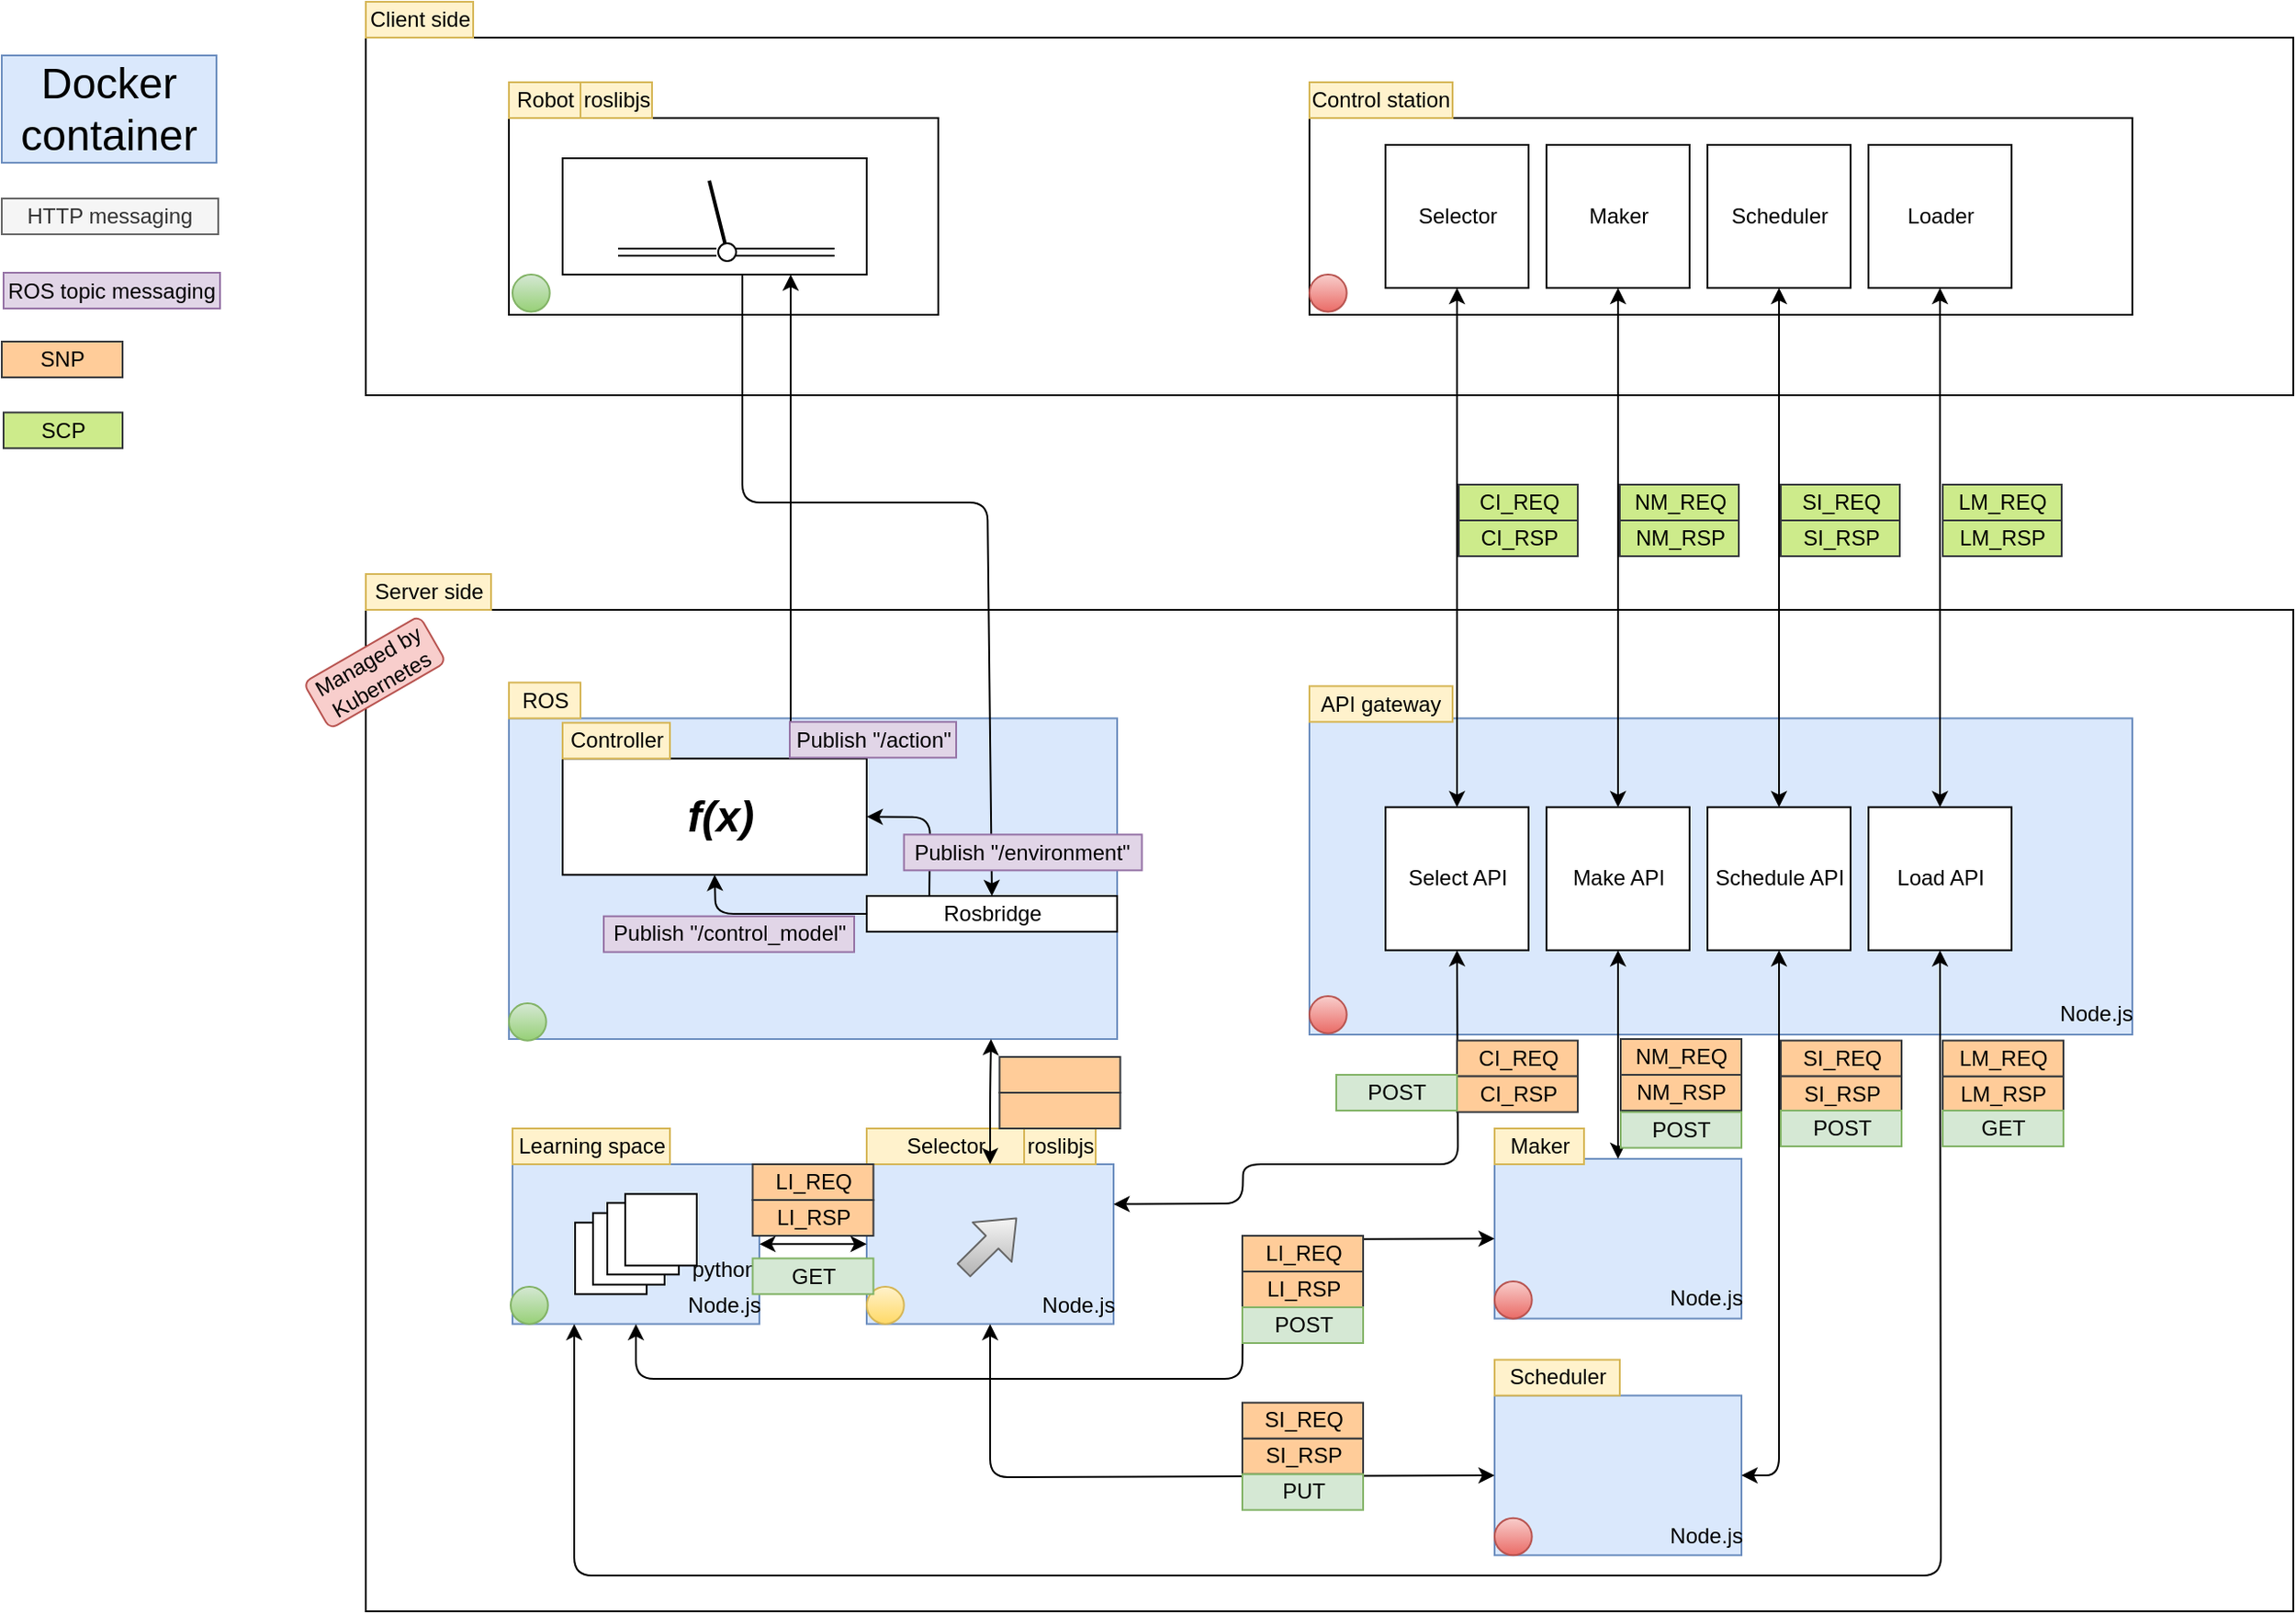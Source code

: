 <mxfile version="14.4.3" type="device" pages="5"><diagram id="TSRXUjx4bomFxMI2v0ls" name="system architecture"><mxGraphModel dx="1422" dy="794" grid="1" gridSize="10" guides="1" tooltips="1" connect="1" arrows="1" fold="1" page="1" pageScale="1" pageWidth="827" pageHeight="1169" math="0" shadow="0"><root><mxCell id="0"/><mxCell id="1" parent="0"/><mxCell id="KvUaDOycaXKBI9LMzM1r-1" value="" style="rounded=0;whiteSpace=wrap;html=1;" parent="1" vertex="1"><mxGeometry x="242.5" y="30" width="1077.5" height="200" as="geometry"/></mxCell><mxCell id="KvUaDOycaXKBI9LMzM1r-3" value="Client side" style="text;html=1;strokeColor=#d6b656;fillColor=#fff2cc;align=center;verticalAlign=middle;whiteSpace=wrap;rounded=0;" parent="1" vertex="1"><mxGeometry x="242.5" y="10" width="60" height="20" as="geometry"/></mxCell><mxCell id="KvUaDOycaXKBI9LMzM1r-5" value="" style="rounded=0;whiteSpace=wrap;html=1;" parent="1" vertex="1"><mxGeometry x="322.5" y="75" width="240" height="110" as="geometry"/></mxCell><mxCell id="KvUaDOycaXKBI9LMzM1r-6" value="" style="rounded=0;whiteSpace=wrap;html=1;" parent="1" vertex="1"><mxGeometry x="770" y="75" width="460" height="110" as="geometry"/></mxCell><mxCell id="KvUaDOycaXKBI9LMzM1r-7" value="roslibjs" style="text;html=1;strokeColor=#d6b656;fillColor=#fff2cc;align=center;verticalAlign=middle;whiteSpace=wrap;rounded=0;" parent="1" vertex="1"><mxGeometry x="362.5" y="55" width="40" height="20" as="geometry"/></mxCell><mxCell id="KvUaDOycaXKBI9LMzM1r-8" value="" style="rounded=0;whiteSpace=wrap;html=1;" parent="1" vertex="1"><mxGeometry x="352.5" y="97.5" width="170" height="65" as="geometry"/></mxCell><mxCell id="KvUaDOycaXKBI9LMzM1r-9" value="Robot" style="text;html=1;strokeColor=#d6b656;fillColor=#fff2cc;align=center;verticalAlign=middle;whiteSpace=wrap;rounded=0;" parent="1" vertex="1"><mxGeometry x="322.5" y="55" width="40" height="20" as="geometry"/></mxCell><mxCell id="KvUaDOycaXKBI9LMzM1r-10" value="Control station" style="text;html=1;strokeColor=#d6b656;fillColor=#fff2cc;align=center;verticalAlign=middle;whiteSpace=wrap;rounded=0;" parent="1" vertex="1"><mxGeometry x="770" y="55" width="80" height="20" as="geometry"/></mxCell><mxCell id="KvUaDOycaXKBI9LMzM1r-14" value="" style="shape=link;html=1;width=-1;" parent="1" edge="1"><mxGeometry width="100" relative="1" as="geometry"><mxPoint x="434.5" y="110" as="sourcePoint"/><mxPoint x="444.5" y="150" as="targetPoint"/></mxGeometry></mxCell><mxCell id="KvUaDOycaXKBI9LMzM1r-15" value="" style="ellipse;whiteSpace=wrap;html=1;aspect=fixed;" parent="1" vertex="1"><mxGeometry x="439.5" y="145" width="10" height="10" as="geometry"/></mxCell><mxCell id="KvUaDOycaXKBI9LMzM1r-16" value="" style="shape=link;html=1;" parent="1" edge="1"><mxGeometry width="100" relative="1" as="geometry"><mxPoint x="383.5" y="150" as="sourcePoint"/><mxPoint x="438.5" y="150" as="targetPoint"/></mxGeometry></mxCell><mxCell id="KvUaDOycaXKBI9LMzM1r-17" value="Selector" style="whiteSpace=wrap;html=1;aspect=fixed;" parent="1" vertex="1"><mxGeometry x="812.5" y="90" width="80" height="80" as="geometry"/></mxCell><mxCell id="KvUaDOycaXKBI9LMzM1r-18" value="Maker" style="whiteSpace=wrap;html=1;aspect=fixed;" parent="1" vertex="1"><mxGeometry x="902.5" y="90" width="80" height="80" as="geometry"/></mxCell><mxCell id="KvUaDOycaXKBI9LMzM1r-19" value="Scheduler" style="whiteSpace=wrap;html=1;aspect=fixed;" parent="1" vertex="1"><mxGeometry x="992.5" y="90" width="80" height="80" as="geometry"/></mxCell><mxCell id="KvUaDOycaXKBI9LMzM1r-20" value="" style="rounded=0;whiteSpace=wrap;html=1;" parent="1" vertex="1"><mxGeometry x="242.5" y="350" width="1077.5" height="560" as="geometry"/></mxCell><mxCell id="KvUaDOycaXKBI9LMzM1r-21" value="Server side" style="text;html=1;strokeColor=#d6b656;fillColor=#fff2cc;align=center;verticalAlign=middle;whiteSpace=wrap;rounded=0;" parent="1" vertex="1"><mxGeometry x="242.5" y="330" width="70" height="20" as="geometry"/></mxCell><mxCell id="KvUaDOycaXKBI9LMzM1r-22" value="Managed by Kubernetes" style="rounded=1;whiteSpace=wrap;html=1;rotation=-30;fillColor=#f8cecc;strokeColor=#b85450;" parent="1" vertex="1"><mxGeometry x="210" y="370" width="75" height="30" as="geometry"/></mxCell><mxCell id="KvUaDOycaXKBI9LMzM1r-23" value="" style="rounded=0;whiteSpace=wrap;html=1;fillColor=#dae8fc;strokeColor=#6c8ebf;" parent="1" vertex="1"><mxGeometry x="322.5" y="410.67" width="340" height="179.33" as="geometry"/></mxCell><mxCell id="KvUaDOycaXKBI9LMzM1r-24" value="ROS" style="text;html=1;strokeColor=#d6b656;fillColor=#fff2cc;align=center;verticalAlign=middle;whiteSpace=wrap;rounded=0;" parent="1" vertex="1"><mxGeometry x="322.5" y="390.67" width="40" height="20" as="geometry"/></mxCell><mxCell id="KvUaDOycaXKBI9LMzM1r-31" value="" style="rounded=0;whiteSpace=wrap;html=1;" parent="1" vertex="1"><mxGeometry x="352.5" y="433.17" width="170" height="65" as="geometry"/></mxCell><mxCell id="KvUaDOycaXKBI9LMzM1r-32" value="Controller" style="text;html=1;strokeColor=#d6b656;fillColor=#fff2cc;align=center;verticalAlign=middle;whiteSpace=wrap;rounded=0;" parent="1" vertex="1"><mxGeometry x="352.5" y="413.17" width="60" height="20" as="geometry"/></mxCell><mxCell id="KvUaDOycaXKBI9LMzM1r-34" value="Rosbridge" style="rounded=0;whiteSpace=wrap;html=1;" parent="1" vertex="1"><mxGeometry x="522.5" y="510" width="140" height="20" as="geometry"/></mxCell><mxCell id="KvUaDOycaXKBI9LMzM1r-35" value="" style="endArrow=classic;html=1;exitX=0;exitY=0.5;exitDx=0;exitDy=0;entryX=0.5;entryY=1;entryDx=0;entryDy=0;" parent="1" source="KvUaDOycaXKBI9LMzM1r-34" target="KvUaDOycaXKBI9LMzM1r-31" edge="1"><mxGeometry width="50" height="50" relative="1" as="geometry"><mxPoint x="562.5" y="410" as="sourcePoint"/><mxPoint x="612.5" y="360" as="targetPoint"/><Array as="points"><mxPoint x="438" y="520"/></Array></mxGeometry></mxCell><mxCell id="KvUaDOycaXKBI9LMzM1r-36" value="Publish &quot;/control_model&quot;" style="text;html=1;strokeColor=#9673a6;fillColor=#e1d5e7;align=center;verticalAlign=middle;whiteSpace=wrap;rounded=0;" parent="1" vertex="1"><mxGeometry x="375.5" y="521.34" width="140" height="20" as="geometry"/></mxCell><mxCell id="KvUaDOycaXKBI9LMzM1r-37" value="f(x)" style="text;html=1;strokeColor=none;fillColor=none;align=center;verticalAlign=middle;whiteSpace=wrap;rounded=0;fontSize=24;fontStyle=3" parent="1" vertex="1"><mxGeometry x="420.5" y="455.67" width="40" height="20" as="geometry"/></mxCell><mxCell id="KvUaDOycaXKBI9LMzM1r-40" value="" style="shape=link;html=1;" parent="1" edge="1"><mxGeometry width="100" relative="1" as="geometry"><mxPoint x="449.5" y="150" as="sourcePoint"/><mxPoint x="504.5" y="150" as="targetPoint"/></mxGeometry></mxCell><mxCell id="KvUaDOycaXKBI9LMzM1r-43" value="" style="endArrow=classic;html=1;entryX=0.5;entryY=0;entryDx=0;entryDy=0;" parent="1" target="KvUaDOycaXKBI9LMzM1r-34" edge="1"><mxGeometry width="50" height="50" relative="1" as="geometry"><mxPoint x="453.0" y="162.5" as="sourcePoint"/><mxPoint x="452.5" y="432.67" as="targetPoint"/><Array as="points"><mxPoint x="453" y="290"/><mxPoint x="590" y="290"/></Array></mxGeometry></mxCell><mxCell id="KvUaDOycaXKBI9LMzM1r-44" value="" style="endArrow=classic;html=1;entryX=0.75;entryY=1;entryDx=0;entryDy=0;exitX=0.75;exitY=0;exitDx=0;exitDy=0;" parent="1" source="KvUaDOycaXKBI9LMzM1r-31" target="KvUaDOycaXKBI9LMzM1r-8" edge="1"><mxGeometry width="50" height="50" relative="1" as="geometry"><mxPoint x="712.5" y="300" as="sourcePoint"/><mxPoint x="482.5" y="433" as="targetPoint"/></mxGeometry></mxCell><mxCell id="KvUaDOycaXKBI9LMzM1r-49" value="Publish &quot;/action&quot;" style="text;html=1;strokeColor=#9673a6;fillColor=#e1d5e7;align=center;verticalAlign=middle;whiteSpace=wrap;rounded=0;" parent="1" vertex="1"><mxGeometry x="479.5" y="412.67" width="93" height="20" as="geometry"/></mxCell><mxCell id="KvUaDOycaXKBI9LMzM1r-53" value="" style="rounded=0;whiteSpace=wrap;html=1;fillColor=#dae8fc;strokeColor=#6c8ebf;" parent="1" vertex="1"><mxGeometry x="324.5" y="660" width="138" height="89.33" as="geometry"/></mxCell><mxCell id="KvUaDOycaXKBI9LMzM1r-54" value="Learning space" style="text;html=1;strokeColor=#d6b656;fillColor=#fff2cc;align=center;verticalAlign=middle;whiteSpace=wrap;rounded=0;" parent="1" vertex="1"><mxGeometry x="324.5" y="640" width="88" height="20" as="geometry"/></mxCell><mxCell id="KvUaDOycaXKBI9LMzM1r-55" value="" style="whiteSpace=wrap;html=1;aspect=fixed;fontSize=24;" parent="1" vertex="1"><mxGeometry x="359.5" y="692.66" width="40" height="40" as="geometry"/></mxCell><mxCell id="KvUaDOycaXKBI9LMzM1r-58" value="" style="whiteSpace=wrap;html=1;aspect=fixed;fontSize=24;" parent="1" vertex="1"><mxGeometry x="369.5" y="687.32" width="40" height="40" as="geometry"/></mxCell><mxCell id="KvUaDOycaXKBI9LMzM1r-59" value="" style="whiteSpace=wrap;html=1;aspect=fixed;fontSize=24;" parent="1" vertex="1"><mxGeometry x="377.5" y="681.66" width="40" height="40" as="geometry"/></mxCell><mxCell id="KvUaDOycaXKBI9LMzM1r-60" value="" style="whiteSpace=wrap;html=1;aspect=fixed;fontSize=24;" parent="1" vertex="1"><mxGeometry x="387.5" y="676.66" width="40" height="40" as="geometry"/></mxCell><mxCell id="KvUaDOycaXKBI9LMzM1r-61" value="" style="rounded=0;whiteSpace=wrap;html=1;fillColor=#dae8fc;strokeColor=#6c8ebf;" parent="1" vertex="1"><mxGeometry x="770" y="410.67" width="460" height="176.83" as="geometry"/></mxCell><mxCell id="KvUaDOycaXKBI9LMzM1r-62" value="API gateway" style="text;html=1;strokeColor=#d6b656;fillColor=#fff2cc;align=center;verticalAlign=middle;whiteSpace=wrap;rounded=0;" parent="1" vertex="1"><mxGeometry x="770" y="392.67" width="80" height="20" as="geometry"/></mxCell><mxCell id="KvUaDOycaXKBI9LMzM1r-63" value="" style="rounded=0;whiteSpace=wrap;html=1;fillColor=#dae8fc;strokeColor=#6c8ebf;" parent="1" vertex="1"><mxGeometry x="522.5" y="660" width="138" height="89.33" as="geometry"/></mxCell><mxCell id="KvUaDOycaXKBI9LMzM1r-64" value="Selector" style="text;html=1;strokeColor=#d6b656;fillColor=#fff2cc;align=center;verticalAlign=middle;whiteSpace=wrap;rounded=0;" parent="1" vertex="1"><mxGeometry x="522.5" y="640" width="88" height="20" as="geometry"/></mxCell><mxCell id="KvUaDOycaXKBI9LMzM1r-71" value="" style="shape=flexArrow;endArrow=classic;html=1;fontSize=24;fillColor=#f5f5f5;strokeColor=#666666;gradientColor=#b3b3b3;" parent="1" edge="1"><mxGeometry width="50" height="50" relative="1" as="geometry"><mxPoint x="576.5" y="719.5" as="sourcePoint"/><mxPoint x="606.5" y="689.84" as="targetPoint"/></mxGeometry></mxCell><mxCell id="KvUaDOycaXKBI9LMzM1r-73" value="" style="rounded=0;whiteSpace=wrap;html=1;fillColor=#dae8fc;strokeColor=#6c8ebf;" parent="1" vertex="1"><mxGeometry x="873.5" y="656.99" width="138" height="89.33" as="geometry"/></mxCell><mxCell id="KvUaDOycaXKBI9LMzM1r-74" value="Maker" style="text;html=1;strokeColor=#d6b656;fillColor=#fff2cc;align=center;verticalAlign=middle;whiteSpace=wrap;rounded=0;" parent="1" vertex="1"><mxGeometry x="873.5" y="640" width="50" height="20" as="geometry"/></mxCell><mxCell id="KvUaDOycaXKBI9LMzM1r-75" value="" style="rounded=0;whiteSpace=wrap;html=1;fillColor=#dae8fc;strokeColor=#6c8ebf;" parent="1" vertex="1"><mxGeometry x="873.5" y="789.33" width="138" height="89.33" as="geometry"/></mxCell><mxCell id="KvUaDOycaXKBI9LMzM1r-76" value="Scheduler" style="text;html=1;strokeColor=#d6b656;fillColor=#fff2cc;align=center;verticalAlign=middle;whiteSpace=wrap;rounded=0;" parent="1" vertex="1"><mxGeometry x="873.5" y="769.33" width="70" height="20" as="geometry"/></mxCell><mxCell id="KvUaDOycaXKBI9LMzM1r-79" value="Select API" style="whiteSpace=wrap;html=1;aspect=fixed;" parent="1" vertex="1"><mxGeometry x="812.5" y="460.34" width="80" height="80" as="geometry"/></mxCell><mxCell id="KvUaDOycaXKBI9LMzM1r-80" value="Make API" style="whiteSpace=wrap;html=1;aspect=fixed;" parent="1" vertex="1"><mxGeometry x="902.5" y="460.34" width="80" height="80" as="geometry"/></mxCell><mxCell id="KvUaDOycaXKBI9LMzM1r-81" value="Schedule API" style="whiteSpace=wrap;html=1;aspect=fixed;" parent="1" vertex="1"><mxGeometry x="992.5" y="460.34" width="80" height="80" as="geometry"/></mxCell><mxCell id="KvUaDOycaXKBI9LMzM1r-83" value="CI_REQ" style="text;html=1;align=center;verticalAlign=middle;whiteSpace=wrap;rounded=0;direction=west;fillColor=#cdeb8b;strokeColor=#36393d;" parent="1" vertex="1"><mxGeometry x="853.5" y="280" width="66.5" height="20" as="geometry"/></mxCell><mxCell id="KvUaDOycaXKBI9LMzM1r-88" value="" style="endArrow=classic;startArrow=classic;html=1;fontSize=24;entryX=0.5;entryY=1;entryDx=0;entryDy=0;exitX=0.5;exitY=0;exitDx=0;exitDy=0;" parent="1" source="KvUaDOycaXKBI9LMzM1r-79" target="KvUaDOycaXKBI9LMzM1r-17" edge="1"><mxGeometry width="50" height="50" relative="1" as="geometry"><mxPoint x="672.5" y="470" as="sourcePoint"/><mxPoint x="722.5" y="420" as="targetPoint"/></mxGeometry></mxCell><mxCell id="KvUaDOycaXKBI9LMzM1r-89" value="CI_RSP" style="text;html=1;align=center;verticalAlign=middle;whiteSpace=wrap;rounded=0;direction=west;fillColor=#cdeb8b;strokeColor=#36393d;" parent="1" vertex="1"><mxGeometry x="853.5" y="300" width="66.5" height="20" as="geometry"/></mxCell><mxCell id="KvUaDOycaXKBI9LMzM1r-90" value="" style="endArrow=classic;startArrow=classic;html=1;fontSize=24;entryX=0.5;entryY=1;entryDx=0;entryDy=0;exitX=0.5;exitY=0;exitDx=0;exitDy=0;" parent="1" source="KvUaDOycaXKBI9LMzM1r-80" target="KvUaDOycaXKBI9LMzM1r-18" edge="1"><mxGeometry width="50" height="50" relative="1" as="geometry"><mxPoint x="672.5" y="470" as="sourcePoint"/><mxPoint x="722.5" y="420" as="targetPoint"/></mxGeometry></mxCell><mxCell id="KvUaDOycaXKBI9LMzM1r-91" value="" style="endArrow=classic;startArrow=classic;html=1;fontSize=24;entryX=0.5;entryY=1;entryDx=0;entryDy=0;" parent="1" source="KvUaDOycaXKBI9LMzM1r-81" target="KvUaDOycaXKBI9LMzM1r-19" edge="1"><mxGeometry width="50" height="50" relative="1" as="geometry"><mxPoint x="672.5" y="470" as="sourcePoint"/><mxPoint x="722.5" y="420" as="targetPoint"/></mxGeometry></mxCell><mxCell id="KvUaDOycaXKBI9LMzM1r-92" value="NM_REQ" style="text;html=1;align=center;verticalAlign=middle;whiteSpace=wrap;rounded=0;direction=west;fillColor=#cdeb8b;strokeColor=#36393d;" parent="1" vertex="1"><mxGeometry x="943.5" y="280" width="66.5" height="20" as="geometry"/></mxCell><mxCell id="KvUaDOycaXKBI9LMzM1r-93" value="NM_RSP" style="text;html=1;align=center;verticalAlign=middle;whiteSpace=wrap;rounded=0;direction=west;fillColor=#cdeb8b;strokeColor=#36393d;" parent="1" vertex="1"><mxGeometry x="943.5" y="300" width="66.5" height="20" as="geometry"/></mxCell><mxCell id="KvUaDOycaXKBI9LMzM1r-94" value="SI_REQ" style="text;html=1;align=center;verticalAlign=middle;whiteSpace=wrap;rounded=0;direction=west;fillColor=#cdeb8b;strokeColor=#36393d;" parent="1" vertex="1"><mxGeometry x="1033.5" y="280" width="66.5" height="20" as="geometry"/></mxCell><mxCell id="KvUaDOycaXKBI9LMzM1r-95" value="SI_RSP" style="text;html=1;align=center;verticalAlign=middle;whiteSpace=wrap;rounded=0;direction=west;fillColor=#cdeb8b;strokeColor=#36393d;" parent="1" vertex="1"><mxGeometry x="1033.5" y="300" width="66.5" height="20" as="geometry"/></mxCell><mxCell id="KvUaDOycaXKBI9LMzM1r-99" value="" style="endArrow=classic;startArrow=classic;html=1;fontSize=24;entryX=0.5;entryY=1;entryDx=0;entryDy=0;exitX=1;exitY=0.25;exitDx=0;exitDy=0;" parent="1" source="KvUaDOycaXKBI9LMzM1r-63" target="KvUaDOycaXKBI9LMzM1r-79" edge="1"><mxGeometry width="50" height="50" relative="1" as="geometry"><mxPoint x="672.5" y="710" as="sourcePoint"/><mxPoint x="722.5" y="660" as="targetPoint"/><Array as="points"><mxPoint x="732.5" y="682"/><mxPoint x="733" y="660"/><mxPoint x="800" y="660"/><mxPoint x="853" y="660"/></Array></mxGeometry></mxCell><mxCell id="KvUaDOycaXKBI9LMzM1r-100" value="" style="endArrow=classic;startArrow=classic;html=1;fontSize=24;entryX=0;entryY=0.5;entryDx=0;entryDy=0;exitX=0.5;exitY=1;exitDx=0;exitDy=0;" parent="1" source="KvUaDOycaXKBI9LMzM1r-53" target="KvUaDOycaXKBI9LMzM1r-73" edge="1"><mxGeometry width="50" height="50" relative="1" as="geometry"><mxPoint x="672.5" y="710" as="sourcePoint"/><mxPoint x="722.5" y="660" as="targetPoint"/><Array as="points"><mxPoint x="393.5" y="780"/><mxPoint x="732.5" y="780"/><mxPoint x="733" y="702"/></Array></mxGeometry></mxCell><mxCell id="KvUaDOycaXKBI9LMzM1r-102" value="" style="endArrow=classic;startArrow=classic;html=1;fontSize=24;exitX=0.5;exitY=1;exitDx=0;exitDy=0;entryX=0;entryY=0.5;entryDx=0;entryDy=0;" parent="1" source="KvUaDOycaXKBI9LMzM1r-63" target="KvUaDOycaXKBI9LMzM1r-75" edge="1"><mxGeometry width="50" height="50" relative="1" as="geometry"><mxPoint x="672.5" y="710" as="sourcePoint"/><mxPoint x="722.5" y="660" as="targetPoint"/><Array as="points"><mxPoint x="591.5" y="835"/></Array></mxGeometry></mxCell><mxCell id="KvUaDOycaXKBI9LMzM1r-103" value="" style="endArrow=classic;startArrow=classic;html=1;fontSize=24;entryX=0.5;entryY=1;entryDx=0;entryDy=0;exitX=0.5;exitY=0;exitDx=0;exitDy=0;" parent="1" source="KvUaDOycaXKBI9LMzM1r-73" target="KvUaDOycaXKBI9LMzM1r-80" edge="1"><mxGeometry width="50" height="50" relative="1" as="geometry"><mxPoint x="672.5" y="710" as="sourcePoint"/><mxPoint x="722.5" y="660" as="targetPoint"/></mxGeometry></mxCell><mxCell id="KvUaDOycaXKBI9LMzM1r-104" value="" style="endArrow=classic;startArrow=classic;html=1;fontSize=24;entryX=0.5;entryY=1;entryDx=0;entryDy=0;exitX=1;exitY=0.5;exitDx=0;exitDy=0;" parent="1" source="KvUaDOycaXKBI9LMzM1r-75" target="KvUaDOycaXKBI9LMzM1r-81" edge="1"><mxGeometry width="50" height="50" relative="1" as="geometry"><mxPoint x="672.5" y="710" as="sourcePoint"/><mxPoint x="722.5" y="660" as="targetPoint"/><Array as="points"><mxPoint x="1032.5" y="834"/></Array></mxGeometry></mxCell><mxCell id="KvUaDOycaXKBI9LMzM1r-105" value="LI_REQ" style="text;html=1;align=center;verticalAlign=middle;whiteSpace=wrap;rounded=0;direction=west;fillColor=#ffcc99;strokeColor=#36393d;" parent="1" vertex="1"><mxGeometry x="732.5" y="700" width="67.5" height="20" as="geometry"/></mxCell><mxCell id="KvUaDOycaXKBI9LMzM1r-106" value="LI_RSP" style="text;html=1;align=center;verticalAlign=middle;whiteSpace=wrap;rounded=0;direction=west;fillColor=#ffcc99;strokeColor=#36393d;" parent="1" vertex="1"><mxGeometry x="732.5" y="720" width="67.5" height="20" as="geometry"/></mxCell><mxCell id="KvUaDOycaXKBI9LMzM1r-107" value="SI_REQ" style="text;html=1;align=center;verticalAlign=middle;whiteSpace=wrap;rounded=0;direction=west;fillColor=#ffcc99;strokeColor=#36393d;" parent="1" vertex="1"><mxGeometry x="1033.5" y="590.83" width="67.5" height="20" as="geometry"/></mxCell><mxCell id="KvUaDOycaXKBI9LMzM1r-108" value="SI_RSP" style="text;html=1;align=center;verticalAlign=middle;whiteSpace=wrap;rounded=0;direction=west;fillColor=#ffcc99;strokeColor=#36393d;" parent="1" vertex="1"><mxGeometry x="1033.5" y="610.83" width="67.5" height="20" as="geometry"/></mxCell><mxCell id="KvUaDOycaXKBI9LMzM1r-109" value="LI_REQ" style="text;html=1;align=center;verticalAlign=middle;whiteSpace=wrap;rounded=0;direction=west;fillColor=#ffcc99;strokeColor=#36393d;" parent="1" vertex="1"><mxGeometry x="458.75" y="660" width="67.5" height="20" as="geometry"/></mxCell><mxCell id="KvUaDOycaXKBI9LMzM1r-110" value="LI_RSP" style="text;html=1;align=center;verticalAlign=middle;whiteSpace=wrap;rounded=0;direction=west;fillColor=#ffcc99;strokeColor=#36393d;" parent="1" vertex="1"><mxGeometry x="458.75" y="680" width="67.5" height="20" as="geometry"/></mxCell><mxCell id="KvUaDOycaXKBI9LMzM1r-115" value="" style="endArrow=classic;html=1;fontSize=24;exitX=0.5;exitY=0;exitDx=0;exitDy=0;startArrow=classic;startFill=1;" parent="1" source="KvUaDOycaXKBI9LMzM1r-63" edge="1"><mxGeometry width="50" height="50" relative="1" as="geometry"><mxPoint x="672.5" y="590" as="sourcePoint"/><mxPoint x="592" y="590" as="targetPoint"/><Array as="points"><mxPoint x="591.5" y="620"/></Array></mxGeometry></mxCell><mxCell id="KvUaDOycaXKBI9LMzM1r-119" value="Docker container" style="rounded=0;whiteSpace=wrap;html=1;fontSize=24;fillColor=#dae8fc;strokeColor=#6c8ebf;" parent="1" vertex="1"><mxGeometry x="39" y="40" width="120" height="60" as="geometry"/></mxCell><mxCell id="KvUaDOycaXKBI9LMzM1r-120" value="HTTP messaging" style="text;html=1;align=center;verticalAlign=middle;whiteSpace=wrap;rounded=0;direction=west;fillColor=#f5f5f5;strokeColor=#666666;fontColor=#333333;" parent="1" vertex="1"><mxGeometry x="39" y="120.0" width="121" height="20" as="geometry"/></mxCell><mxCell id="KvUaDOycaXKBI9LMzM1r-121" value="ROS topic messaging" style="text;html=1;strokeColor=#9673a6;fillColor=#e1d5e7;align=center;verticalAlign=middle;whiteSpace=wrap;rounded=0;" parent="1" vertex="1"><mxGeometry x="40" y="161.5" width="121" height="20" as="geometry"/></mxCell><mxCell id="yefD7_RWyWSSC5GKWHL8-2" value="" style="ellipse;whiteSpace=wrap;html=1;aspect=fixed;gradientColor=#97d077;fillColor=#d5e8d4;strokeColor=#82b366;" parent="1" vertex="1"><mxGeometry x="324.5" y="162.5" width="20.83" height="20.83" as="geometry"/></mxCell><mxCell id="yefD7_RWyWSSC5GKWHL8-5" value="" style="ellipse;whiteSpace=wrap;html=1;aspect=fixed;gradientColor=#97d077;fillColor=#d5e8d4;strokeColor=#82b366;" parent="1" vertex="1"><mxGeometry x="322.5" y="570" width="20.83" height="20.83" as="geometry"/></mxCell><mxCell id="yefD7_RWyWSSC5GKWHL8-6" value="" style="ellipse;whiteSpace=wrap;html=1;aspect=fixed;gradientColor=#97d077;fillColor=#d5e8d4;strokeColor=#82b366;" parent="1" vertex="1"><mxGeometry x="323.5" y="728.5" width="20.83" height="20.83" as="geometry"/></mxCell><mxCell id="yefD7_RWyWSSC5GKWHL8-10" value="roslibjs" style="text;html=1;strokeColor=#d6b656;fillColor=#fff2cc;align=center;verticalAlign=middle;whiteSpace=wrap;rounded=0;" parent="1" vertex="1"><mxGeometry x="610.5" y="640" width="40" height="20" as="geometry"/></mxCell><mxCell id="yefD7_RWyWSSC5GKWHL8-11" value="" style="ellipse;whiteSpace=wrap;html=1;aspect=fixed;gradientColor=#ffd966;fillColor=#fff2cc;strokeColor=#d6b656;" parent="1" vertex="1"><mxGeometry x="522.5" y="728.5" width="20.83" height="20.83" as="geometry"/></mxCell><mxCell id="yefD7_RWyWSSC5GKWHL8-13" value="" style="ellipse;whiteSpace=wrap;html=1;aspect=fixed;gradientColor=#ea6b66;fillColor=#f8cecc;strokeColor=#b85450;" parent="1" vertex="1"><mxGeometry x="770" y="162.5" width="20.83" height="20.83" as="geometry"/></mxCell><mxCell id="yefD7_RWyWSSC5GKWHL8-14" value="" style="ellipse;whiteSpace=wrap;html=1;aspect=fixed;gradientColor=#ea6b66;fillColor=#f8cecc;strokeColor=#b85450;" parent="1" vertex="1"><mxGeometry x="770" y="566" width="20.83" height="20.83" as="geometry"/></mxCell><mxCell id="yefD7_RWyWSSC5GKWHL8-15" value="" style="ellipse;whiteSpace=wrap;html=1;aspect=fixed;gradientColor=#ea6b66;fillColor=#f8cecc;strokeColor=#b85450;" parent="1" vertex="1"><mxGeometry x="873.5" y="725.49" width="20.83" height="20.83" as="geometry"/></mxCell><mxCell id="yefD7_RWyWSSC5GKWHL8-16" value="" style="ellipse;whiteSpace=wrap;html=1;aspect=fixed;gradientColor=#ea6b66;fillColor=#f8cecc;strokeColor=#b85450;" parent="1" vertex="1"><mxGeometry x="873.5" y="857.83" width="20.83" height="20.83" as="geometry"/></mxCell><mxCell id="yefD7_RWyWSSC5GKWHL8-17" value="SI_RSP" style="text;html=1;align=center;verticalAlign=middle;whiteSpace=wrap;rounded=0;direction=west;fillColor=#ffcc99;strokeColor=#36393d;" parent="1" vertex="1"><mxGeometry x="732.5" y="813.33" width="67.5" height="20" as="geometry"/></mxCell><mxCell id="yefD7_RWyWSSC5GKWHL8-18" value="SNP" style="text;html=1;align=center;verticalAlign=middle;whiteSpace=wrap;rounded=0;direction=west;fillColor=#ffcc99;strokeColor=#36393d;" parent="1" vertex="1"><mxGeometry x="39" y="200.0" width="67.5" height="20" as="geometry"/></mxCell><mxCell id="yefD7_RWyWSSC5GKWHL8-19" value="SCP" style="text;html=1;align=center;verticalAlign=middle;whiteSpace=wrap;rounded=0;direction=west;fillColor=#cdeb8b;strokeColor=#36393d;" parent="1" vertex="1"><mxGeometry x="40" y="239.66" width="66.5" height="20" as="geometry"/></mxCell><mxCell id="yefD7_RWyWSSC5GKWHL8-21" value="SI_REQ" style="text;html=1;align=center;verticalAlign=middle;whiteSpace=wrap;rounded=0;direction=west;fillColor=#ffcc99;strokeColor=#36393d;" parent="1" vertex="1"><mxGeometry x="732.5" y="793.33" width="67.5" height="20" as="geometry"/></mxCell><mxCell id="yefD7_RWyWSSC5GKWHL8-22" value="Node.js" style="text;html=1;strokeColor=none;fillColor=none;align=center;verticalAlign=middle;whiteSpace=wrap;rounded=0;" parent="1" vertex="1"><mxGeometry x="422.5" y="729.33" width="40" height="20" as="geometry"/></mxCell><mxCell id="yefD7_RWyWSSC5GKWHL8-23" value="Node.js" style="text;html=1;strokeColor=none;fillColor=none;align=center;verticalAlign=middle;whiteSpace=wrap;rounded=0;" parent="1" vertex="1"><mxGeometry x="620.5" y="729.33" width="40" height="20" as="geometry"/></mxCell><mxCell id="yefD7_RWyWSSC5GKWHL8-24" value="Node.js" style="text;html=1;strokeColor=none;fillColor=none;align=center;verticalAlign=middle;whiteSpace=wrap;rounded=0;" parent="1" vertex="1"><mxGeometry x="971.5" y="725.49" width="40" height="20" as="geometry"/></mxCell><mxCell id="yefD7_RWyWSSC5GKWHL8-25" value="Node.js" style="text;html=1;strokeColor=none;fillColor=none;align=center;verticalAlign=middle;whiteSpace=wrap;rounded=0;" parent="1" vertex="1"><mxGeometry x="1190" y="566.0" width="40" height="20" as="geometry"/></mxCell><mxCell id="yefD7_RWyWSSC5GKWHL8-26" value="Node.js" style="text;html=1;strokeColor=none;fillColor=none;align=center;verticalAlign=middle;whiteSpace=wrap;rounded=0;" parent="1" vertex="1"><mxGeometry x="971.5" y="857.83" width="40" height="20" as="geometry"/></mxCell><mxCell id="yefD7_RWyWSSC5GKWHL8-27" value="python" style="text;html=1;strokeColor=none;fillColor=none;align=center;verticalAlign=middle;whiteSpace=wrap;rounded=0;" parent="1" vertex="1"><mxGeometry x="422.5" y="709.33" width="40" height="20" as="geometry"/></mxCell><mxCell id="FAfEoeb_uvbjWZHM7qw0-2" value="" style="endArrow=classic;startArrow=classic;html=1;fontSize=11;exitX=1;exitY=0.5;exitDx=0;exitDy=0;entryX=0;entryY=0.5;entryDx=0;entryDy=0;" parent="1" source="KvUaDOycaXKBI9LMzM1r-53" target="KvUaDOycaXKBI9LMzM1r-63" edge="1"><mxGeometry width="50" height="50" relative="1" as="geometry"><mxPoint x="570" y="550" as="sourcePoint"/><mxPoint x="620" y="500" as="targetPoint"/></mxGeometry></mxCell><mxCell id="hzR94JqEMVcko7ihPDyX-1" value="NM_REQ" style="text;html=1;align=center;verticalAlign=middle;whiteSpace=wrap;rounded=0;direction=west;fillColor=#ffcc99;strokeColor=#36393d;" parent="1" vertex="1"><mxGeometry x="944" y="590" width="67.5" height="20" as="geometry"/></mxCell><mxCell id="hzR94JqEMVcko7ihPDyX-2" value="NM_RSP" style="text;html=1;align=center;verticalAlign=middle;whiteSpace=wrap;rounded=0;direction=west;fillColor=#ffcc99;strokeColor=#36393d;" parent="1" vertex="1"><mxGeometry x="944" y="610" width="67.5" height="20" as="geometry"/></mxCell><mxCell id="3_IEubTA3_ZsEZpeeInL-1" value="CI_REQ" style="text;html=1;align=center;verticalAlign=middle;whiteSpace=wrap;rounded=0;direction=west;fillColor=#ffcc99;strokeColor=#36393d;" parent="1" vertex="1"><mxGeometry x="852.5" y="590.83" width="67.5" height="20" as="geometry"/></mxCell><mxCell id="3_IEubTA3_ZsEZpeeInL-2" value="CI_RSP" style="text;html=1;align=center;verticalAlign=middle;whiteSpace=wrap;rounded=0;direction=west;fillColor=#ffcc99;strokeColor=#36393d;" parent="1" vertex="1"><mxGeometry x="852.5" y="610.83" width="67.5" height="20" as="geometry"/></mxCell><mxCell id="5DzDfK3ifgWlQlWD96sS-1" value="Load API" style="whiteSpace=wrap;html=1;aspect=fixed;" parent="1" vertex="1"><mxGeometry x="1082.5" y="460.34" width="80" height="80" as="geometry"/></mxCell><mxCell id="5DzDfK3ifgWlQlWD96sS-2" value="Loader" style="whiteSpace=wrap;html=1;aspect=fixed;" parent="1" vertex="1"><mxGeometry x="1082.5" y="90" width="80" height="80" as="geometry"/></mxCell><mxCell id="5DzDfK3ifgWlQlWD96sS-3" value="" style="endArrow=classic;startArrow=classic;html=1;fontSize=10;entryX=0.5;entryY=1;entryDx=0;entryDy=0;exitX=0.5;exitY=0;exitDx=0;exitDy=0;" parent="1" source="5DzDfK3ifgWlQlWD96sS-1" target="5DzDfK3ifgWlQlWD96sS-2" edge="1"><mxGeometry width="50" height="50" relative="1" as="geometry"><mxPoint x="600" y="410" as="sourcePoint"/><mxPoint x="650" y="360" as="targetPoint"/></mxGeometry></mxCell><mxCell id="5DzDfK3ifgWlQlWD96sS-4" value="LM_REQ" style="text;html=1;align=center;verticalAlign=middle;whiteSpace=wrap;rounded=0;direction=west;fillColor=#cdeb8b;strokeColor=#36393d;" parent="1" vertex="1"><mxGeometry x="1124" y="280" width="66.5" height="20" as="geometry"/></mxCell><mxCell id="5DzDfK3ifgWlQlWD96sS-5" value="LM_RSP" style="text;html=1;align=center;verticalAlign=middle;whiteSpace=wrap;rounded=0;direction=west;fillColor=#cdeb8b;strokeColor=#36393d;" parent="1" vertex="1"><mxGeometry x="1124" y="300" width="66.5" height="20" as="geometry"/></mxCell><mxCell id="5DzDfK3ifgWlQlWD96sS-6" value="" style="endArrow=classic;startArrow=classic;html=1;fontSize=10;entryX=0.5;entryY=1;entryDx=0;entryDy=0;exitX=0.25;exitY=1;exitDx=0;exitDy=0;" parent="1" source="KvUaDOycaXKBI9LMzM1r-53" target="5DzDfK3ifgWlQlWD96sS-1" edge="1"><mxGeometry width="50" height="50" relative="1" as="geometry"><mxPoint x="600" y="690" as="sourcePoint"/><mxPoint x="650" y="640" as="targetPoint"/><Array as="points"><mxPoint x="359" y="890"/><mxPoint x="1123" y="890"/></Array></mxGeometry></mxCell><mxCell id="5DzDfK3ifgWlQlWD96sS-7" value="LM_RSP" style="text;html=1;align=center;verticalAlign=middle;whiteSpace=wrap;rounded=0;direction=west;fillColor=#ffcc99;strokeColor=#36393d;" parent="1" vertex="1"><mxGeometry x="1124" y="610.83" width="67.5" height="20" as="geometry"/></mxCell><mxCell id="5DzDfK3ifgWlQlWD96sS-8" value="LM_REQ" style="text;html=1;align=center;verticalAlign=middle;whiteSpace=wrap;rounded=0;direction=west;fillColor=#ffcc99;strokeColor=#36393d;" parent="1" vertex="1"><mxGeometry x="1124" y="590.83" width="67.5" height="20" as="geometry"/></mxCell><mxCell id="dU0wXDEH816O_Xxl71Kl-3" value="GET" style="text;html=1;align=center;verticalAlign=middle;whiteSpace=wrap;rounded=0;direction=west;fillColor=#d5e8d4;strokeColor=#82b366;" parent="1" vertex="1"><mxGeometry x="1124" y="630" width="67.5" height="20" as="geometry"/></mxCell><mxCell id="dU0wXDEH816O_Xxl71Kl-4" value="POST" style="text;html=1;align=center;verticalAlign=middle;whiteSpace=wrap;rounded=0;direction=west;fillColor=#d5e8d4;strokeColor=#82b366;" parent="1" vertex="1"><mxGeometry x="1033.5" y="630" width="67.5" height="20" as="geometry"/></mxCell><mxCell id="dU0wXDEH816O_Xxl71Kl-5" value="POST" style="text;html=1;align=center;verticalAlign=middle;whiteSpace=wrap;rounded=0;direction=west;fillColor=#d5e8d4;strokeColor=#82b366;" parent="1" vertex="1"><mxGeometry x="944" y="630.83" width="67.5" height="20" as="geometry"/></mxCell><mxCell id="dU0wXDEH816O_Xxl71Kl-6" value="POST" style="text;html=1;align=center;verticalAlign=middle;whiteSpace=wrap;rounded=0;direction=west;fillColor=#d5e8d4;strokeColor=#82b366;" parent="1" vertex="1"><mxGeometry x="785" y="610" width="67.5" height="20" as="geometry"/></mxCell><mxCell id="dU0wXDEH816O_Xxl71Kl-9" value="" style="endArrow=classic;html=1;exitX=0.25;exitY=0;exitDx=0;exitDy=0;entryX=1;entryY=0.5;entryDx=0;entryDy=0;" parent="1" source="KvUaDOycaXKBI9LMzM1r-34" target="KvUaDOycaXKBI9LMzM1r-31" edge="1"><mxGeometry width="50" height="50" relative="1" as="geometry"><mxPoint x="790" y="380" as="sourcePoint"/><mxPoint x="840" y="330" as="targetPoint"/><Array as="points"><mxPoint x="558" y="466"/></Array></mxGeometry></mxCell><mxCell id="KvUaDOycaXKBI9LMzM1r-45" value="Publish &quot;/environment&quot;" style="text;html=1;strokeColor=#9673a6;fillColor=#e1d5e7;align=center;verticalAlign=middle;whiteSpace=wrap;rounded=0;" parent="1" vertex="1"><mxGeometry x="543.33" y="475.67" width="133" height="20" as="geometry"/></mxCell><mxCell id="dU0wXDEH816O_Xxl71Kl-10" value="PUT" style="text;html=1;align=center;verticalAlign=middle;whiteSpace=wrap;rounded=0;direction=west;fillColor=#d5e8d4;strokeColor=#82b366;" parent="1" vertex="1"><mxGeometry x="732.5" y="833.33" width="67.5" height="20" as="geometry"/></mxCell><mxCell id="dU0wXDEH816O_Xxl71Kl-11" value="GET" style="text;html=1;align=center;verticalAlign=middle;whiteSpace=wrap;rounded=0;direction=west;fillColor=#d5e8d4;strokeColor=#82b366;" parent="1" vertex="1"><mxGeometry x="458.75" y="712.66" width="67.5" height="20" as="geometry"/></mxCell><mxCell id="dU0wXDEH816O_Xxl71Kl-12" value="POST" style="text;html=1;align=center;verticalAlign=middle;whiteSpace=wrap;rounded=0;direction=west;fillColor=#d5e8d4;strokeColor=#82b366;" parent="1" vertex="1"><mxGeometry x="732.5" y="740" width="67.5" height="20" as="geometry"/></mxCell><mxCell id="eSyMm4SNq8B7JABx97xi-1" value="" style="text;html=1;align=center;verticalAlign=middle;whiteSpace=wrap;rounded=0;direction=west;fillColor=#ffcc99;strokeColor=#36393d;" vertex="1" parent="1"><mxGeometry x="596.75" y="600" width="67.5" height="20" as="geometry"/></mxCell><mxCell id="eSyMm4SNq8B7JABx97xi-2" value="" style="text;html=1;align=center;verticalAlign=middle;whiteSpace=wrap;rounded=0;direction=west;fillColor=#ffcc99;strokeColor=#36393d;" vertex="1" parent="1"><mxGeometry x="596.75" y="620" width="67.5" height="20" as="geometry"/></mxCell></root></mxGraphModel></diagram><diagram id="_PnXlZ3O-sPOlptzjRlQ" name="Load"><mxGraphModel dx="1038" dy="548" grid="1" gridSize="10" guides="1" tooltips="1" connect="1" arrows="1" fold="1" page="1" pageScale="1" pageWidth="827" pageHeight="1169" math="0" shadow="0"><root><mxCell id="Vhmh_ddZfqPbt8PTMHbc-0"/><mxCell id="Vhmh_ddZfqPbt8PTMHbc-1" parent="Vhmh_ddZfqPbt8PTMHbc-0"/><mxCell id="sPM_aC01JPDnMWaEJNnE-0" value="" style="endArrow=none;html=1;" parent="Vhmh_ddZfqPbt8PTMHbc-1" edge="1"><mxGeometry width="50" height="50" relative="1" as="geometry"><mxPoint x="23" y="480" as="sourcePoint"/><mxPoint x="23" y="170" as="targetPoint"/></mxGeometry></mxCell><mxCell id="sPM_aC01JPDnMWaEJNnE-1" value="" style="endArrow=none;html=1;" parent="Vhmh_ddZfqPbt8PTMHbc-1" source="ZF5Emp-_o1GsEGA0O4Z3-0" edge="1"><mxGeometry width="50" height="50" relative="1" as="geometry"><mxPoint x="663" y="480" as="sourcePoint"/><mxPoint x="663" y="170" as="targetPoint"/></mxGeometry></mxCell><mxCell id="sPM_aC01JPDnMWaEJNnE-2" value="Load models" style="text;html=1;align=center;verticalAlign=middle;whiteSpace=wrap;rounded=0;fontSize=20;strokeColor=#666666;fillColor=#FAFAFA;gradientColor=#F0F0F0;" parent="Vhmh_ddZfqPbt8PTMHbc-1" vertex="1"><mxGeometry x="340" y="30" width="190" height="20" as="geometry"/></mxCell><mxCell id="sPM_aC01JPDnMWaEJNnE-3" value="" style="endArrow=none;html=1;" parent="Vhmh_ddZfqPbt8PTMHbc-1" edge="1"><mxGeometry width="50" height="50" relative="1" as="geometry"><mxPoint x="343" y="480" as="sourcePoint"/><mxPoint x="343" y="170" as="targetPoint"/></mxGeometry></mxCell><mxCell id="sPM_aC01JPDnMWaEJNnE-4" value="API gateway" style="text;html=1;strokeColor=none;fillColor=none;align=center;verticalAlign=middle;whiteSpace=wrap;rounded=0;fontSize=14;" parent="Vhmh_ddZfqPbt8PTMHbc-1" vertex="1"><mxGeometry x="323" y="130" width="40" height="20" as="geometry"/></mxCell><mxCell id="sPM_aC01JPDnMWaEJNnE-5" value="Client" style="text;html=1;strokeColor=none;fillColor=none;align=center;verticalAlign=middle;whiteSpace=wrap;rounded=0;fontSize=14;" parent="Vhmh_ddZfqPbt8PTMHbc-1" vertex="1"><mxGeometry x="3" y="130" width="40" height="20" as="geometry"/></mxCell><mxCell id="sPM_aC01JPDnMWaEJNnE-6" value="Learning space" style="text;html=1;strokeColor=none;fillColor=none;align=center;verticalAlign=middle;whiteSpace=wrap;rounded=0;fontSize=14;" parent="Vhmh_ddZfqPbt8PTMHbc-1" vertex="1"><mxGeometry x="643" y="130" width="40" height="20" as="geometry"/></mxCell><mxCell id="sPM_aC01JPDnMWaEJNnE-7" value="" style="endArrow=classic;html=1;fontSize=14;" parent="Vhmh_ddZfqPbt8PTMHbc-1" edge="1"><mxGeometry width="50" height="50" relative="1" as="geometry"><mxPoint x="23" y="210" as="sourcePoint"/><mxPoint x="343" y="210" as="targetPoint"/></mxGeometry></mxCell><mxCell id="sPM_aC01JPDnMWaEJNnE-8" value="LM_REQ" style="text;html=1;align=center;verticalAlign=middle;whiteSpace=wrap;rounded=0;direction=west;fillColor=#cdeb8b;strokeColor=#36393d;" parent="Vhmh_ddZfqPbt8PTMHbc-1" vertex="1"><mxGeometry x="151" y="190" width="66.5" height="20" as="geometry"/></mxCell><mxCell id="sPM_aC01JPDnMWaEJNnE-9" value="" style="endArrow=classic;html=1;fontSize=14;" parent="Vhmh_ddZfqPbt8PTMHbc-1" edge="1"><mxGeometry width="50" height="50" relative="1" as="geometry"><mxPoint x="343" y="250" as="sourcePoint"/><mxPoint x="663" y="250" as="targetPoint"/></mxGeometry></mxCell><mxCell id="sPM_aC01JPDnMWaEJNnE-10" value="LM_REQ" style="text;html=1;align=center;verticalAlign=middle;whiteSpace=wrap;rounded=0;direction=west;fillColor=#ffcc99;strokeColor=#36393d;" parent="Vhmh_ddZfqPbt8PTMHbc-1" vertex="1"><mxGeometry x="470" y="230" width="67.5" height="20" as="geometry"/></mxCell><mxCell id="sPM_aC01JPDnMWaEJNnE-11" value="SNP" style="text;html=1;align=center;verticalAlign=middle;whiteSpace=wrap;rounded=0;direction=west;fillColor=#ffcc99;strokeColor=#36393d;" parent="Vhmh_ddZfqPbt8PTMHbc-1" vertex="1"><mxGeometry x="32.5" y="20.0" width="67.5" height="20" as="geometry"/></mxCell><mxCell id="sPM_aC01JPDnMWaEJNnE-12" value="SCP" style="text;html=1;align=center;verticalAlign=middle;whiteSpace=wrap;rounded=0;direction=west;fillColor=#cdeb8b;strokeColor=#36393d;" parent="Vhmh_ddZfqPbt8PTMHbc-1" vertex="1"><mxGeometry x="33.5" y="59.66" width="66.5" height="20" as="geometry"/></mxCell><mxCell id="sPM_aC01JPDnMWaEJNnE-13" value="&lt;font face=&quot;맑은 고딕&quot;&gt;-&lt;/font&gt;" style="text;whiteSpace=wrap;html=1;fontSize=10;align=center;" parent="Vhmh_ddZfqPbt8PTMHbc-1" vertex="1"><mxGeometry x="49.25" y="210" width="270" height="25" as="geometry"/></mxCell><mxCell id="sPM_aC01JPDnMWaEJNnE-14" value="&lt;font face=&quot;맑은 고딕&quot;&gt;-&lt;/font&gt;" style="text;whiteSpace=wrap;html=1;fontSize=10;align=center;" parent="Vhmh_ddZfqPbt8PTMHbc-1" vertex="1"><mxGeometry x="368.75" y="250" width="270" height="25" as="geometry"/></mxCell><mxCell id="sPM_aC01JPDnMWaEJNnE-15" value="" style="endArrow=classic;html=1;fontSize=11;" parent="Vhmh_ddZfqPbt8PTMHbc-1" edge="1"><mxGeometry width="50" height="50" relative="1" as="geometry"><mxPoint x="662.75" y="360" as="sourcePoint"/><mxPoint x="342.75" y="360" as="targetPoint"/></mxGeometry></mxCell><mxCell id="sPM_aC01JPDnMWaEJNnE-16" value="LM_RSP" style="text;html=1;align=center;verticalAlign=middle;whiteSpace=wrap;rounded=0;direction=west;fillColor=#ffcc99;strokeColor=#36393d;" parent="Vhmh_ddZfqPbt8PTMHbc-1" vertex="1"><mxGeometry x="469.75" y="340" width="67.5" height="20" as="geometry"/></mxCell><mxCell id="sPM_aC01JPDnMWaEJNnE-17" value="&lt;span&gt;{model: $model}&lt;/span&gt;" style="text;whiteSpace=wrap;html=1;fontSize=10;align=center;" parent="Vhmh_ddZfqPbt8PTMHbc-1" vertex="1"><mxGeometry x="368.5" y="360" width="270" height="25" as="geometry"/></mxCell><mxCell id="sPM_aC01JPDnMWaEJNnE-18" value="" style="endArrow=classic;html=1;fontSize=11;" parent="Vhmh_ddZfqPbt8PTMHbc-1" edge="1"><mxGeometry width="50" height="50" relative="1" as="geometry"><mxPoint x="343.25" y="400" as="sourcePoint"/><mxPoint x="23.25" y="400" as="targetPoint"/></mxGeometry></mxCell><mxCell id="sPM_aC01JPDnMWaEJNnE-19" value="LM_RSP" style="text;html=1;align=center;verticalAlign=middle;whiteSpace=wrap;rounded=0;direction=west;fillColor=#cdeb8b;strokeColor=#36393d;" parent="Vhmh_ddZfqPbt8PTMHbc-1" vertex="1"><mxGeometry x="150" y="380" width="66.5" height="20" as="geometry"/></mxCell><mxCell id="ZF5Emp-_o1GsEGA0O4Z3-1" value="&lt;span&gt;{model: $model}&lt;/span&gt;" style="text;whiteSpace=wrap;html=1;fontSize=10;align=center;" parent="Vhmh_ddZfqPbt8PTMHbc-1" vertex="1"><mxGeometry x="49.25" y="400" width="270" height="25" as="geometry"/></mxCell><mxCell id="ZF5Emp-_o1GsEGA0O4Z3-0" value="load all model information" style="rounded=0;whiteSpace=wrap;html=1;fillColor=#FAFAFA;gradientColor=#F0F0F0;fontSize=11;align=left;" parent="Vhmh_ddZfqPbt8PTMHbc-1" vertex="1"><mxGeometry x="619.5" y="280" width="87" height="40" as="geometry"/></mxCell><mxCell id="nspz5HsX1fbO613GfI9z-0" value="" style="endArrow=none;html=1;" parent="Vhmh_ddZfqPbt8PTMHbc-1" target="ZF5Emp-_o1GsEGA0O4Z3-0" edge="1"><mxGeometry width="50" height="50" relative="1" as="geometry"><mxPoint x="663" y="480" as="sourcePoint"/><mxPoint x="663" y="170" as="targetPoint"/></mxGeometry></mxCell></root></mxGraphModel></diagram><diagram id="-BRAWwD5RgNnsp34Mzee" name="select"><mxGraphModel dx="1185" dy="662" grid="1" gridSize="10" guides="1" tooltips="1" connect="1" arrows="1" fold="1" page="1" pageScale="1" pageWidth="827" pageHeight="1169" math="0" shadow="0"><root><mxCell id="7LYn3e-PkzqAKqayfZXr-0"/><mxCell id="7LYn3e-PkzqAKqayfZXr-1" parent="7LYn3e-PkzqAKqayfZXr-0"/><mxCell id="SPrBVWVwjA6Vz1m5yP_I-0" value="" style="endArrow=none;html=1;" parent="7LYn3e-PkzqAKqayfZXr-1" edge="1"><mxGeometry width="50" height="50" relative="1" as="geometry"><mxPoint x="23" y="720" as="sourcePoint"/><mxPoint x="23" y="170" as="targetPoint"/></mxGeometry></mxCell><mxCell id="SPrBVWVwjA6Vz1m5yP_I-1" value="" style="endArrow=none;html=1;" parent="7LYn3e-PkzqAKqayfZXr-1" edge="1"><mxGeometry width="50" height="50" relative="1" as="geometry"><mxPoint x="663" y="510" as="sourcePoint"/><mxPoint x="663" y="170" as="targetPoint"/></mxGeometry></mxCell><mxCell id="SPrBVWVwjA6Vz1m5yP_I-2" value="Select a model" style="text;html=1;align=center;verticalAlign=middle;whiteSpace=wrap;rounded=0;fontSize=20;strokeColor=#666666;fillColor=#FAFAFA;gradientColor=#F0F0F0;" parent="7LYn3e-PkzqAKqayfZXr-1" vertex="1"><mxGeometry x="340" y="30" width="190" height="20" as="geometry"/></mxCell><mxCell id="SPrBVWVwjA6Vz1m5yP_I-3" value="" style="endArrow=none;html=1;" parent="7LYn3e-PkzqAKqayfZXr-1" edge="1"><mxGeometry width="50" height="50" relative="1" as="geometry"><mxPoint x="343" y="720" as="sourcePoint"/><mxPoint x="343" y="170" as="targetPoint"/></mxGeometry></mxCell><mxCell id="SPrBVWVwjA6Vz1m5yP_I-4" value="API gateway" style="text;html=1;strokeColor=none;fillColor=none;align=center;verticalAlign=middle;whiteSpace=wrap;rounded=0;fontSize=14;" parent="7LYn3e-PkzqAKqayfZXr-1" vertex="1"><mxGeometry x="323" y="130" width="40" height="20" as="geometry"/></mxCell><mxCell id="SPrBVWVwjA6Vz1m5yP_I-5" value="Client" style="text;html=1;strokeColor=none;fillColor=none;align=center;verticalAlign=middle;whiteSpace=wrap;rounded=0;fontSize=14;" parent="7LYn3e-PkzqAKqayfZXr-1" vertex="1"><mxGeometry x="3" y="130" width="40" height="20" as="geometry"/></mxCell><mxCell id="SPrBVWVwjA6Vz1m5yP_I-6" value="Selector" style="text;html=1;strokeColor=none;fillColor=none;align=center;verticalAlign=middle;whiteSpace=wrap;rounded=0;fontSize=14;" parent="7LYn3e-PkzqAKqayfZXr-1" vertex="1"><mxGeometry x="643" y="130" width="40" height="20" as="geometry"/></mxCell><mxCell id="SPrBVWVwjA6Vz1m5yP_I-7" value="" style="endArrow=classic;html=1;fontSize=14;" parent="7LYn3e-PkzqAKqayfZXr-1" edge="1"><mxGeometry width="50" height="50" relative="1" as="geometry"><mxPoint x="23" y="210" as="sourcePoint"/><mxPoint x="343" y="210" as="targetPoint"/></mxGeometry></mxCell><mxCell id="SPrBVWVwjA6Vz1m5yP_I-8" value="CI_REQ" style="text;html=1;align=center;verticalAlign=middle;whiteSpace=wrap;rounded=0;direction=west;fillColor=#cdeb8b;strokeColor=#36393d;" parent="7LYn3e-PkzqAKqayfZXr-1" vertex="1"><mxGeometry x="151" y="190" width="66.5" height="20" as="geometry"/></mxCell><mxCell id="SPrBVWVwjA6Vz1m5yP_I-9" value="" style="endArrow=classic;html=1;fontSize=14;" parent="7LYn3e-PkzqAKqayfZXr-1" edge="1"><mxGeometry width="50" height="50" relative="1" as="geometry"><mxPoint x="343" y="250" as="sourcePoint"/><mxPoint x="663" y="250" as="targetPoint"/></mxGeometry></mxCell><mxCell id="SPrBVWVwjA6Vz1m5yP_I-10" value="CI_REQ" style="text;html=1;align=center;verticalAlign=middle;whiteSpace=wrap;rounded=0;direction=west;fillColor=#ffcc99;strokeColor=#36393d;" parent="7LYn3e-PkzqAKqayfZXr-1" vertex="1"><mxGeometry x="470" y="230" width="67.5" height="20" as="geometry"/></mxCell><mxCell id="SPrBVWVwjA6Vz1m5yP_I-11" value="SNP" style="text;html=1;align=center;verticalAlign=middle;whiteSpace=wrap;rounded=0;direction=west;fillColor=#ffcc99;strokeColor=#36393d;" parent="7LYn3e-PkzqAKqayfZXr-1" vertex="1"><mxGeometry x="32.5" y="20.0" width="67.5" height="20" as="geometry"/></mxCell><mxCell id="SPrBVWVwjA6Vz1m5yP_I-12" value="SCP" style="text;html=1;align=center;verticalAlign=middle;whiteSpace=wrap;rounded=0;direction=west;fillColor=#cdeb8b;strokeColor=#36393d;" parent="7LYn3e-PkzqAKqayfZXr-1" vertex="1"><mxGeometry x="33.5" y="59.66" width="66.5" height="20" as="geometry"/></mxCell><mxCell id="SPrBVWVwjA6Vz1m5yP_I-14" value="&lt;span lang=&quot;EN-US&quot; style=&quot;line-height: 10.7px ; font-family: &amp;#34;맑은 고딕&amp;#34;&quot;&gt;{$IP address}, {$secret key},&lt;/span&gt;&lt;span lang=&quot;EN-US&quot; style=&quot;line-height: 10.7px ; font-family: &amp;#34;맑은 고딕&amp;#34;&quot;&gt;&amp;nbsp;&lt;br&gt;&lt;/span&gt;&lt;span lang=&quot;EN-US&quot; style=&quot;line-height: 10.7px ; font-family: &amp;#34;맑은 고딕&amp;#34;&quot;&gt;{model: $model number}&lt;/span&gt;" style="text;whiteSpace=wrap;html=1;fontSize=10;align=center;" parent="7LYn3e-PkzqAKqayfZXr-1" vertex="1"><mxGeometry x="49.25" y="210" width="270" height="25" as="geometry"/></mxCell><mxCell id="SPrBVWVwjA6Vz1m5yP_I-15" value="&lt;span lang=&quot;EN-US&quot; style=&quot;line-height: 10.7px ; font-family: &amp;#34;맑은 고딕&amp;#34;&quot;&gt;{$IP address}, {$secret key},&lt;/span&gt;&lt;span lang=&quot;EN-US&quot; style=&quot;line-height: 10.7px ; font-family: &amp;#34;맑은 고딕&amp;#34;&quot;&gt;&amp;nbsp;&lt;br&gt;&lt;/span&gt;&lt;span lang=&quot;EN-US&quot; style=&quot;line-height: 10.7px ; font-family: &amp;#34;맑은 고딕&amp;#34;&quot;&gt;{model: $model number}&lt;/span&gt;" style="text;whiteSpace=wrap;html=1;fontSize=10;align=center;" parent="7LYn3e-PkzqAKqayfZXr-1" vertex="1"><mxGeometry x="368.75" y="250" width="270" height="25" as="geometry"/></mxCell><mxCell id="SPrBVWVwjA6Vz1m5yP_I-16" value="" style="endArrow=classic;html=1;fontSize=11;" parent="7LYn3e-PkzqAKqayfZXr-1" edge="1"><mxGeometry width="50" height="50" relative="1" as="geometry"><mxPoint x="662.75" y="640" as="sourcePoint"/><mxPoint x="342.75" y="640" as="targetPoint"/></mxGeometry></mxCell><mxCell id="SPrBVWVwjA6Vz1m5yP_I-17" value="CI_RSP" style="text;html=1;align=center;verticalAlign=middle;whiteSpace=wrap;rounded=0;direction=west;fillColor=#ffcc99;strokeColor=#36393d;" parent="7LYn3e-PkzqAKqayfZXr-1" vertex="1"><mxGeometry x="469.75" y="620" width="67.5" height="20" as="geometry"/></mxCell><mxCell id="SPrBVWVwjA6Vz1m5yP_I-18" value="&lt;span style=&quot;font-size: 11px; font-family: helvetica;&quot;&gt;{rsp:&lt;/span&gt;&lt;span style=&quot;font-size: 11px; font-family: helvetica;&quot;&gt;$rsp}&lt;/span&gt;" style="text;whiteSpace=wrap;html=1;fontSize=10;align=center;" parent="7LYn3e-PkzqAKqayfZXr-1" vertex="1"><mxGeometry x="368.5" y="640" width="270" height="25" as="geometry"/></mxCell><mxCell id="SPrBVWVwjA6Vz1m5yP_I-19" value="" style="endArrow=classic;html=1;fontSize=11;" parent="7LYn3e-PkzqAKqayfZXr-1" edge="1"><mxGeometry width="50" height="50" relative="1" as="geometry"><mxPoint x="343.25" y="680" as="sourcePoint"/><mxPoint x="23.25" y="680" as="targetPoint"/></mxGeometry></mxCell><mxCell id="SPrBVWVwjA6Vz1m5yP_I-20" value="CI_RSP" style="text;html=1;align=center;verticalAlign=middle;whiteSpace=wrap;rounded=0;direction=west;fillColor=#cdeb8b;strokeColor=#36393d;" parent="7LYn3e-PkzqAKqayfZXr-1" vertex="1"><mxGeometry x="150" y="660" width="66.5" height="20" as="geometry"/></mxCell><mxCell id="SPrBVWVwjA6Vz1m5yP_I-21" value="&lt;span style=&quot;font-size: 11px; font-family: helvetica;&quot;&gt;{rsp:&lt;/span&gt;&lt;span style=&quot;font-size: 11px; font-family: helvetica;&quot;&gt;$rsp}&lt;/span&gt;" style="text;whiteSpace=wrap;html=1;fontSize=10;align=center;" parent="7LYn3e-PkzqAKqayfZXr-1" vertex="1"><mxGeometry x="48.25" y="680" width="270" height="25" as="geometry"/></mxCell><mxCell id="SPrBVWVwjA6Vz1m5yP_I-23" value="" style="endArrow=none;html=1;" parent="7LYn3e-PkzqAKqayfZXr-1" edge="1"><mxGeometry width="50" height="50" relative="1" as="geometry"><mxPoint x="663" y="720" as="sourcePoint"/><mxPoint x="663" y="510" as="targetPoint"/></mxGeometry></mxCell><mxCell id="qnHZqHytwm2S0eT6yy_M-0" value="" style="endArrow=none;html=1;" parent="7LYn3e-PkzqAKqayfZXr-1" edge="1"><mxGeometry width="50" height="50" relative="1" as="geometry"><mxPoint x="823" y="720" as="sourcePoint"/><mxPoint x="823" y="170" as="targetPoint"/></mxGeometry></mxCell><mxCell id="qnHZqHytwm2S0eT6yy_M-1" value="" style="endArrow=classic;html=1;fontSize=14;" parent="7LYn3e-PkzqAKqayfZXr-1" edge="1"><mxGeometry width="50" height="50" relative="1" as="geometry"><mxPoint x="663" y="360" as="sourcePoint"/><mxPoint x="823" y="360" as="targetPoint"/></mxGeometry></mxCell><mxCell id="qnHZqHytwm2S0eT6yy_M-2" value="Learning space" style="text;html=1;strokeColor=none;fillColor=none;align=center;verticalAlign=middle;whiteSpace=wrap;rounded=0;fontSize=14;" parent="7LYn3e-PkzqAKqayfZXr-1" vertex="1"><mxGeometry x="803" y="130" width="40" height="20" as="geometry"/></mxCell><mxCell id="qnHZqHytwm2S0eT6yy_M-3" value="LI_REQ" style="text;html=1;align=center;verticalAlign=middle;whiteSpace=wrap;rounded=0;direction=west;fillColor=#ffcc99;strokeColor=#36393d;" parent="7LYn3e-PkzqAKqayfZXr-1" vertex="1"><mxGeometry x="710" y="340" width="67.5" height="20" as="geometry"/></mxCell><mxCell id="qnHZqHytwm2S0eT6yy_M-4" value="&lt;span lang=&quot;EN-US&quot; style=&quot;font-size: 10px ; line-height: 107% ; font-family: &amp;#34;맑은 고딕&amp;#34;&quot;&gt;{$request id}&lt;br&gt;&lt;span&gt;{0: {model: $model number}&lt;/span&gt;&lt;span lang=&quot;EN-US&quot; style=&quot;font-size: 10pt ; line-height: 107%&quot;&gt;}&lt;/span&gt;&lt;br&gt;&lt;/span&gt;" style="text;whiteSpace=wrap;html=1;fontSize=10;align=center;" parent="7LYn3e-PkzqAKqayfZXr-1" vertex="1"><mxGeometry x="675.25" y="360" width="137" height="50" as="geometry"/></mxCell><mxCell id="qnHZqHytwm2S0eT6yy_M-6" value="check connection status via rosbridge service" style="rounded=0;whiteSpace=wrap;html=1;fillColor=#FAFAFA;gradientColor=#F0F0F0;fontSize=11;align=left;" parent="7LYn3e-PkzqAKqayfZXr-1" vertex="1"><mxGeometry x="603" y="290" width="120" height="30" as="geometry"/></mxCell><mxCell id="qnHZqHytwm2S0eT6yy_M-7" value="" style="endArrow=classic;html=1;fontSize=11;" parent="7LYn3e-PkzqAKqayfZXr-1" edge="1"><mxGeometry width="50" height="50" relative="1" as="geometry"><mxPoint x="822.87" y="520" as="sourcePoint"/><mxPoint x="664.12" y="520" as="targetPoint"/></mxGeometry></mxCell><mxCell id="qnHZqHytwm2S0eT6yy_M-8" value="LI_RSP" style="text;html=1;align=center;verticalAlign=middle;whiteSpace=wrap;rounded=0;direction=west;fillColor=#ffcc99;strokeColor=#36393d;" parent="7LYn3e-PkzqAKqayfZXr-1" vertex="1"><mxGeometry x="709.74" y="500" width="67.5" height="20" as="geometry"/></mxCell><mxCell id="qnHZqHytwm2S0eT6yy_M-9" value="&lt;span style=&quot;color: rgb(0 , 0 , 0) ; font-style: normal ; font-weight: 400 ; letter-spacing: normal ; text-indent: 0px ; text-transform: none ; word-spacing: 0px ; background-color: rgb(248 , 249 , 250) ; font-size: 11px ; font-family: &amp;#34;helvetica&amp;#34;&quot;&gt;{rsp:&lt;/span&gt;&lt;span style=&quot;color: rgb(0 , 0 , 0) ; font-style: normal ; font-weight: 400 ; letter-spacing: normal ; text-indent: 0px ; text-transform: none ; word-spacing: 0px ; background-color: rgb(248 , 249 , 250) ; font-size: 11px ; font-family: &amp;#34;helvetica&amp;#34;&quot;&gt;$rsp},&lt;br&gt;{model: $model}&lt;br&gt;&lt;/span&gt;" style="text;whiteSpace=wrap;html=1;fontSize=10;align=center;" parent="7LYn3e-PkzqAKqayfZXr-1" vertex="1"><mxGeometry x="679.74" y="520" width="123" height="30" as="geometry"/></mxCell><mxCell id="jKFAXb8kB1iajhDSvU7--0" value="connected" style="rhombus;whiteSpace=wrap;html=1;fillColor=#FAFAFA;gradientColor=#F0F0F0;fontSize=10;align=center;" parent="7LYn3e-PkzqAKqayfZXr-1" vertex="1"><mxGeometry x="638" y="335" width="50" height="50" as="geometry"/></mxCell><mxCell id="GxeWCtuDgazcb8ywxuUF-0" value="select a model that correspond to the model number" style="rounded=0;whiteSpace=wrap;html=1;fillColor=#FAFAFA;gradientColor=#F0F0F0;fontSize=11;align=left;" parent="7LYn3e-PkzqAKqayfZXr-1" vertex="1"><mxGeometry x="763" y="440" width="120" height="40" as="geometry"/></mxCell><mxCell id="qsouGz7diHWPWbBNaSxO-0" value="" style="endArrow=none;html=1;" edge="1" parent="7LYn3e-PkzqAKqayfZXr-1"><mxGeometry width="50" height="50" relative="1" as="geometry"><mxPoint x="970" y="720" as="sourcePoint"/><mxPoint x="970" y="170" as="targetPoint"/></mxGeometry></mxCell><mxCell id="qsouGz7diHWPWbBNaSxO-1" value="controller&lt;br&gt;node" style="text;html=1;strokeColor=none;fillColor=none;align=center;verticalAlign=middle;whiteSpace=wrap;rounded=0;fontSize=14;" vertex="1" parent="7LYn3e-PkzqAKqayfZXr-1"><mxGeometry x="950" y="130" width="40" height="20" as="geometry"/></mxCell><mxCell id="qsouGz7diHWPWbBNaSxO-2" value="" style="endArrow=classic;html=1;fontSize=14;" edge="1" parent="7LYn3e-PkzqAKqayfZXr-1"><mxGeometry width="50" height="50" relative="1" as="geometry"><mxPoint x="663.75" y="584.0" as="sourcePoint"/><mxPoint x="970" y="584" as="targetPoint"/></mxGeometry></mxCell><mxCell id="qsouGz7diHWPWbBNaSxO-3" value="" style="text;html=1;align=center;verticalAlign=middle;whiteSpace=wrap;rounded=0;direction=west;fillColor=#ffcc99;strokeColor=#36393d;" vertex="1" parent="7LYn3e-PkzqAKqayfZXr-1"><mxGeometry x="710.75" y="564" width="67.5" height="20" as="geometry"/></mxCell><mxCell id="qsouGz7diHWPWbBNaSxO-4" value="" style="endArrow=classic;html=1;fontSize=11;" edge="1" parent="7LYn3e-PkzqAKqayfZXr-1"><mxGeometry width="50" height="50" relative="1" as="geometry"><mxPoint x="971.0" y="619.17" as="sourcePoint"/><mxPoint x="660" y="619" as="targetPoint"/></mxGeometry></mxCell><mxCell id="qsouGz7diHWPWbBNaSxO-5" value="" style="text;html=1;align=center;verticalAlign=middle;whiteSpace=wrap;rounded=0;direction=west;fillColor=#ffcc99;strokeColor=#36393d;" vertex="1" parent="7LYn3e-PkzqAKqayfZXr-1"><mxGeometry x="857.87" y="599.17" width="67.5" height="20" as="geometry"/></mxCell></root></mxGraphModel></diagram><diagram id="Vo2owyxbR4IIFGfZn6XX" name="make"><mxGraphModel dx="981" dy="548" grid="1" gridSize="10" guides="1" tooltips="1" connect="1" arrows="1" fold="1" page="1" pageScale="1" pageWidth="827" pageHeight="1169" math="0" shadow="0"><root><mxCell id="zPv-txx4jv0Gg1dtn28G-0"/><mxCell id="zPv-txx4jv0Gg1dtn28G-1" parent="zPv-txx4jv0Gg1dtn28G-0"/><mxCell id="Uq1SxPIOM-g1LI701PxO-0" value="" style="endArrow=none;html=1;" parent="zPv-txx4jv0Gg1dtn28G-1" edge="1"><mxGeometry width="50" height="50" relative="1" as="geometry"><mxPoint x="40" y="680" as="sourcePoint"/><mxPoint x="40" y="160" as="targetPoint"/></mxGeometry></mxCell><mxCell id="Uq1SxPIOM-g1LI701PxO-1" value="" style="endArrow=none;html=1;" parent="zPv-txx4jv0Gg1dtn28G-1" edge="1"><mxGeometry width="50" height="50" relative="1" as="geometry"><mxPoint x="680" y="360" as="sourcePoint"/><mxPoint x="680" y="160" as="targetPoint"/></mxGeometry></mxCell><mxCell id="Uq1SxPIOM-g1LI701PxO-2" value="Make a new model" style="text;html=1;align=center;verticalAlign=middle;whiteSpace=wrap;rounded=0;fontSize=20;strokeColor=#666666;fillColor=#FAFAFA;gradientColor=#F0F0F0;" parent="zPv-txx4jv0Gg1dtn28G-1" vertex="1"><mxGeometry x="340" y="30" width="190" height="20" as="geometry"/></mxCell><mxCell id="0YjNJSn1Ecu4F2vBMN8V-0" value="" style="endArrow=none;html=1;" parent="zPv-txx4jv0Gg1dtn28G-1" edge="1"><mxGeometry width="50" height="50" relative="1" as="geometry"><mxPoint x="360" y="680" as="sourcePoint"/><mxPoint x="360" y="160" as="targetPoint"/></mxGeometry></mxCell><mxCell id="0YjNJSn1Ecu4F2vBMN8V-1" value="API gateway" style="text;html=1;strokeColor=none;fillColor=none;align=center;verticalAlign=middle;whiteSpace=wrap;rounded=0;fontSize=14;" parent="zPv-txx4jv0Gg1dtn28G-1" vertex="1"><mxGeometry x="340" y="120" width="40" height="20" as="geometry"/></mxCell><mxCell id="0YjNJSn1Ecu4F2vBMN8V-3" value="Client" style="text;html=1;strokeColor=none;fillColor=none;align=center;verticalAlign=middle;whiteSpace=wrap;rounded=0;fontSize=14;" parent="zPv-txx4jv0Gg1dtn28G-1" vertex="1"><mxGeometry x="20" y="120" width="40" height="20" as="geometry"/></mxCell><mxCell id="0YjNJSn1Ecu4F2vBMN8V-4" value="Maker" style="text;html=1;strokeColor=none;fillColor=none;align=center;verticalAlign=middle;whiteSpace=wrap;rounded=0;fontSize=14;" parent="zPv-txx4jv0Gg1dtn28G-1" vertex="1"><mxGeometry x="660" y="120" width="40" height="20" as="geometry"/></mxCell><mxCell id="nT8BiXaaImoQYyDeTHer-0" value="" style="endArrow=classic;html=1;fontSize=14;" parent="zPv-txx4jv0Gg1dtn28G-1" edge="1"><mxGeometry width="50" height="50" relative="1" as="geometry"><mxPoint x="40" y="200" as="sourcePoint"/><mxPoint x="360" y="200" as="targetPoint"/></mxGeometry></mxCell><mxCell id="2Lu2SjEY17YnIZ7sG1Ap-0" value="NM_REQ" style="text;html=1;align=center;verticalAlign=middle;whiteSpace=wrap;rounded=0;direction=west;fillColor=#cdeb8b;strokeColor=#36393d;" parent="zPv-txx4jv0Gg1dtn28G-1" vertex="1"><mxGeometry x="168" y="180" width="66.5" height="20" as="geometry"/></mxCell><mxCell id="2Lu2SjEY17YnIZ7sG1Ap-1" value="" style="endArrow=classic;html=1;fontSize=14;" parent="zPv-txx4jv0Gg1dtn28G-1" edge="1"><mxGeometry width="50" height="50" relative="1" as="geometry"><mxPoint x="360" y="240" as="sourcePoint"/><mxPoint x="680" y="240" as="targetPoint"/></mxGeometry></mxCell><mxCell id="AEMe-roVlj8NpqvHVWv9-0" value="NM_REQ" style="text;html=1;align=center;verticalAlign=middle;whiteSpace=wrap;rounded=0;direction=west;fillColor=#ffcc99;strokeColor=#36393d;" parent="zPv-txx4jv0Gg1dtn28G-1" vertex="1"><mxGeometry x="487" y="220" width="67.5" height="20" as="geometry"/></mxCell><mxCell id="BXQGjihwyv44KezjGjLY-0" value="SNP" style="text;html=1;align=center;verticalAlign=middle;whiteSpace=wrap;rounded=0;direction=west;fillColor=#ffcc99;strokeColor=#36393d;" parent="zPv-txx4jv0Gg1dtn28G-1" vertex="1"><mxGeometry x="32.5" y="20.0" width="67.5" height="20" as="geometry"/></mxCell><mxCell id="BXQGjihwyv44KezjGjLY-1" value="SCP" style="text;html=1;align=center;verticalAlign=middle;whiteSpace=wrap;rounded=0;direction=west;fillColor=#cdeb8b;strokeColor=#36393d;" parent="zPv-txx4jv0Gg1dtn28G-1" vertex="1"><mxGeometry x="33.5" y="59.66" width="66.5" height="20" as="geometry"/></mxCell><mxCell id="s4Z_6GsY-bZyHpSjgb5f-1" value="&lt;span lang=&quot;EN-US&quot; style=&quot;font-size: 10px ; line-height: 107% ; font-family: &amp;quot;맑은 고딕&amp;quot;&quot;&gt;{gravity:$gravity, location: $location, episodes: $episodes}&lt;/span&gt;" style="text;whiteSpace=wrap;html=1;fontSize=10;align=center;" parent="zPv-txx4jv0Gg1dtn28G-1" vertex="1"><mxGeometry x="66.25" y="200" width="270" height="25" as="geometry"/></mxCell><mxCell id="s4Z_6GsY-bZyHpSjgb5f-2" value="&lt;span lang=&quot;EN-US&quot; style=&quot;font-size: 10px ; line-height: 107% ; font-family: &amp;quot;맑은 고딕&amp;quot;&quot;&gt;{gravity:$gravity, location: $location, episodes: $episodes}&lt;/span&gt;" style="text;whiteSpace=wrap;html=1;fontSize=10;align=center;" parent="zPv-txx4jv0Gg1dtn28G-1" vertex="1"><mxGeometry x="385.75" y="240" width="270" height="25" as="geometry"/></mxCell><mxCell id="s4Z_6GsY-bZyHpSjgb5f-4" value="" style="endArrow=classic;html=1;fontSize=11;" parent="zPv-txx4jv0Gg1dtn28G-1" edge="1"><mxGeometry width="50" height="50" relative="1" as="geometry"><mxPoint x="680" y="600" as="sourcePoint"/><mxPoint x="360" y="600" as="targetPoint"/></mxGeometry></mxCell><mxCell id="s4Z_6GsY-bZyHpSjgb5f-5" value="NM_RSP" style="text;html=1;align=center;verticalAlign=middle;whiteSpace=wrap;rounded=0;direction=west;fillColor=#ffcc99;strokeColor=#36393d;" parent="zPv-txx4jv0Gg1dtn28G-1" vertex="1"><mxGeometry x="487" y="580" width="67.5" height="20" as="geometry"/></mxCell><mxCell id="s4Z_6GsY-bZyHpSjgb5f-9" value="&lt;span style=&quot;font-size: 11px; font-family: helvetica;&quot;&gt;{rsp:&lt;/span&gt;&lt;span style=&quot;font-size: 11px; font-family: helvetica;&quot;&gt;$rsp}&lt;/span&gt;" style="text;whiteSpace=wrap;html=1;fontSize=10;align=center;" parent="zPv-txx4jv0Gg1dtn28G-1" vertex="1"><mxGeometry x="385.75" y="600" width="270" height="25" as="geometry"/></mxCell><mxCell id="s4Z_6GsY-bZyHpSjgb5f-10" value="" style="endArrow=classic;html=1;fontSize=11;" parent="zPv-txx4jv0Gg1dtn28G-1" edge="1"><mxGeometry width="50" height="50" relative="1" as="geometry"><mxPoint x="360" y="640" as="sourcePoint"/><mxPoint x="40" y="640" as="targetPoint"/></mxGeometry></mxCell><mxCell id="s4Z_6GsY-bZyHpSjgb5f-11" value="NM_RSP" style="text;html=1;align=center;verticalAlign=middle;whiteSpace=wrap;rounded=0;direction=west;fillColor=#cdeb8b;strokeColor=#36393d;" parent="zPv-txx4jv0Gg1dtn28G-1" vertex="1"><mxGeometry x="168" y="620" width="66.5" height="20" as="geometry"/></mxCell><mxCell id="s4Z_6GsY-bZyHpSjgb5f-12" value="&lt;span style=&quot;font-size: 11px; font-family: helvetica;&quot;&gt;{rsp:&lt;/span&gt;&lt;span style=&quot;font-size: 11px; font-family: helvetica;&quot;&gt;$rsp}&lt;/span&gt;" style="text;whiteSpace=wrap;html=1;fontSize=10;align=center;" parent="zPv-txx4jv0Gg1dtn28G-1" vertex="1"><mxGeometry x="66.25" y="640" width="270" height="25" as="geometry"/></mxCell><mxCell id="s4Z_6GsY-bZyHpSjgb5f-13" value="" style="endArrow=none;html=1;" parent="zPv-txx4jv0Gg1dtn28G-1" edge="1"><mxGeometry width="50" height="50" relative="1" as="geometry"><mxPoint x="680" y="680" as="sourcePoint"/><mxPoint x="680" y="360" as="targetPoint"/></mxGeometry></mxCell><mxCell id="q18BH-GIE2WYzzz94tjR-0" value="" style="endArrow=none;html=1;" parent="zPv-txx4jv0Gg1dtn28G-1" edge="1"><mxGeometry width="50" height="50" relative="1" as="geometry"><mxPoint x="800" y="680" as="sourcePoint"/><mxPoint x="800" y="160" as="targetPoint"/></mxGeometry></mxCell><mxCell id="q18BH-GIE2WYzzz94tjR-1" value="Learning space" style="text;html=1;strokeColor=none;fillColor=none;align=center;verticalAlign=middle;whiteSpace=wrap;rounded=0;fontSize=14;" parent="zPv-txx4jv0Gg1dtn28G-1" vertex="1"><mxGeometry x="780" y="120" width="40" height="20" as="geometry"/></mxCell><mxCell id="jiMFE07qsGzG8jSfydgq-0" value="check a learned model that correspond to the options&amp;nbsp;" style="rounded=0;whiteSpace=wrap;html=1;fillColor=#FAFAFA;gradientColor=#F0F0F0;fontSize=11;align=left;" parent="zPv-txx4jv0Gg1dtn28G-1" vertex="1"><mxGeometry x="740" y="370" width="120" height="70" as="geometry"/></mxCell><mxCell id="jiMFE07qsGzG8jSfydgq-1" value="if the model not exist&lt;br&gt;&amp;nbsp; &amp;nbsp; create a new model" style="rounded=0;whiteSpace=wrap;html=1;fillColor=#FAFAFA;gradientColor=#F0F0F0;fontSize=11;align=left;" parent="zPv-txx4jv0Gg1dtn28G-1" vertex="1"><mxGeometry x="740" y="450" width="120" height="70" as="geometry"/></mxCell><mxCell id="jiMFE07qsGzG8jSfydgq-2" value="" style="endArrow=classic;html=1;fontSize=10;" parent="zPv-txx4jv0Gg1dtn28G-1" edge="1"><mxGeometry width="50" height="50" relative="1" as="geometry"><mxPoint x="680" y="280" as="sourcePoint"/><mxPoint x="800" y="280" as="targetPoint"/></mxGeometry></mxCell><mxCell id="jiMFE07qsGzG8jSfydgq-3" value="LI_REQ" style="text;html=1;align=center;verticalAlign=middle;whiteSpace=wrap;rounded=0;direction=west;fillColor=#ffcc99;strokeColor=#36393d;" parent="zPv-txx4jv0Gg1dtn28G-1" vertex="1"><mxGeometry x="708.5" y="260" width="67.5" height="20" as="geometry"/></mxCell><mxCell id="sjV4OH4EjL09DAuSurHI-0" value="" style="endArrow=classic;html=1;fontSize=10;" parent="zPv-txx4jv0Gg1dtn28G-1" edge="1"><mxGeometry width="50" height="50" relative="1" as="geometry"><mxPoint x="800" y="560" as="sourcePoint"/><mxPoint x="680" y="560" as="targetPoint"/></mxGeometry></mxCell><mxCell id="sjV4OH4EjL09DAuSurHI-1" value="LI_RSP" style="text;html=1;align=center;verticalAlign=middle;whiteSpace=wrap;rounded=0;direction=west;fillColor=#ffcc99;strokeColor=#36393d;" parent="zPv-txx4jv0Gg1dtn28G-1" vertex="1"><mxGeometry x="708.5" y="540" width="67.5" height="20" as="geometry"/></mxCell><mxCell id="UXIbCaJ2UUL3plSTA6SZ-0" value="&lt;span style=&quot;color: rgb(0, 0, 0); font-family: &amp;quot;맑은 고딕&amp;quot;; font-size: 10px; font-style: normal; font-weight: 400; letter-spacing: normal; text-indent: 0px; text-transform: none; word-spacing: 0px; background-color: rgb(248, 249, 250); display: inline; float: none;&quot;&gt;{$request id}&lt;/span&gt;&lt;br style=&quot;color: rgb(0, 0, 0); font-family: &amp;quot;맑은 고딕&amp;quot;; font-size: 10px; font-style: normal; font-weight: 400; letter-spacing: normal; text-indent: 0px; text-transform: none; word-spacing: 0px; background-color: rgb(248, 249, 250);&quot;&gt;&lt;span style=&quot;color: rgb(0, 0, 0); font-family: &amp;quot;맑은 고딕&amp;quot;; font-size: 10px; font-style: normal; font-weight: 400; letter-spacing: normal; text-indent: 0px; text-transform: none; word-spacing: 0px; background-color: rgb(248, 249, 250); display: inline; float: none;&quot;&gt;{gravity:$gravity,&lt;/span&gt;&lt;br style=&quot;color: rgb(0, 0, 0); font-family: &amp;quot;맑은 고딕&amp;quot;; font-size: 10px; font-style: normal; font-weight: 400; letter-spacing: normal; text-indent: 0px; text-transform: none; word-spacing: 0px; background-color: rgb(248, 249, 250);&quot;&gt;&lt;span style=&quot;color: rgb(0, 0, 0); font-family: &amp;quot;맑은 고딕&amp;quot;; font-size: 10px; font-style: normal; font-weight: 400; letter-spacing: normal; text-indent: 0px; text-transform: none; word-spacing: 0px; background-color: rgb(248, 249, 250); display: inline; float: none;&quot;&gt;location: $location,&lt;/span&gt;&lt;br style=&quot;color: rgb(0, 0, 0); font-family: &amp;quot;맑은 고딕&amp;quot;; font-size: 10px; font-style: normal; font-weight: 400; letter-spacing: normal; text-indent: 0px; text-transform: none; word-spacing: 0px; background-color: rgb(248, 249, 250);&quot;&gt;&lt;span style=&quot;color: rgb(0, 0, 0); font-family: &amp;quot;맑은 고딕&amp;quot;; font-size: 10px; font-style: normal; font-weight: 400; letter-spacing: normal; text-indent: 0px; text-transform: none; word-spacing: 0px; background-color: rgb(248, 249, 250); display: inline; float: none;&quot;&gt;episodes: $episodes}&lt;/span&gt;" style="text;whiteSpace=wrap;html=1;fontSize=10;align=center;" parent="zPv-txx4jv0Gg1dtn28G-1" vertex="1"><mxGeometry x="682.25" y="280" width="120" height="70" as="geometry"/></mxCell><mxCell id="aft9hKSg9ImlCRQc18sV-0" value="&lt;span style=&quot;color: rgb(0, 0, 0); font-style: normal; font-weight: 400; letter-spacing: normal; text-indent: 0px; text-transform: none; word-spacing: 0px; background-color: rgb(248, 249, 250); font-size: 11px; font-family: helvetica;&quot;&gt;{rsp:&lt;/span&gt;&lt;span style=&quot;color: rgb(0, 0, 0); font-style: normal; font-weight: 400; letter-spacing: normal; text-indent: 0px; text-transform: none; word-spacing: 0px; background-color: rgb(248, 249, 250); font-size: 11px; font-family: helvetica;&quot;&gt;$rsp}&lt;/span&gt;" style="text;whiteSpace=wrap;html=1;fontSize=10;align=center;" parent="zPv-txx4jv0Gg1dtn28G-1" vertex="1"><mxGeometry x="679.25" y="560" width="123" height="30" as="geometry"/></mxCell></root></mxGraphModel></diagram><diagram id="MtTzWrWOtep6U54ytjxb" name="schedule"><mxGraphModel dx="1038" dy="548" grid="1" gridSize="10" guides="1" tooltips="1" connect="1" arrows="1" fold="1" page="1" pageScale="1" pageWidth="827" pageHeight="1169" math="0" shadow="0"><root><mxCell id="gLZpEU8iZqyvGvGxi-N_-0"/><mxCell id="gLZpEU8iZqyvGvGxi-N_-1" parent="gLZpEU8iZqyvGvGxi-N_-0"/><mxCell id="XMgcWlgrZ3RN2kgPFv4g-0" value="" style="endArrow=none;html=1;" parent="gLZpEU8iZqyvGvGxi-N_-1" edge="1"><mxGeometry width="50" height="50" relative="1" as="geometry"><mxPoint x="40" y="880" as="sourcePoint"/><mxPoint x="40" y="160" as="targetPoint"/></mxGeometry></mxCell><mxCell id="XMgcWlgrZ3RN2kgPFv4g-1" value="" style="endArrow=none;html=1;" parent="gLZpEU8iZqyvGvGxi-N_-1" edge="1"><mxGeometry width="50" height="50" relative="1" as="geometry"><mxPoint x="840" y="500" as="sourcePoint"/><mxPoint x="840" y="160" as="targetPoint"/></mxGeometry></mxCell><mxCell id="XMgcWlgrZ3RN2kgPFv4g-2" value="model scheduling" style="text;html=1;align=center;verticalAlign=middle;whiteSpace=wrap;rounded=0;fontSize=20;strokeColor=#666666;fillColor=#FAFAFA;gradientColor=#F0F0F0;" parent="gLZpEU8iZqyvGvGxi-N_-1" vertex="1"><mxGeometry x="340" y="30" width="190" height="20" as="geometry"/></mxCell><mxCell id="XMgcWlgrZ3RN2kgPFv4g-3" value="" style="endArrow=none;html=1;" parent="gLZpEU8iZqyvGvGxi-N_-1" edge="1"><mxGeometry width="50" height="50" relative="1" as="geometry"><mxPoint x="360" y="880" as="sourcePoint"/><mxPoint x="360" y="160" as="targetPoint"/></mxGeometry></mxCell><mxCell id="XMgcWlgrZ3RN2kgPFv4g-4" value="API gateway" style="text;html=1;strokeColor=none;fillColor=none;align=center;verticalAlign=middle;whiteSpace=wrap;rounded=0;fontSize=14;" parent="gLZpEU8iZqyvGvGxi-N_-1" vertex="1"><mxGeometry x="340" y="120" width="40" height="20" as="geometry"/></mxCell><mxCell id="XMgcWlgrZ3RN2kgPFv4g-5" value="Client" style="text;html=1;strokeColor=none;fillColor=none;align=center;verticalAlign=middle;whiteSpace=wrap;rounded=0;fontSize=14;" parent="gLZpEU8iZqyvGvGxi-N_-1" vertex="1"><mxGeometry x="20" y="120" width="40" height="20" as="geometry"/></mxCell><mxCell id="XMgcWlgrZ3RN2kgPFv4g-6" value="Selector" style="text;html=1;strokeColor=none;fillColor=none;align=center;verticalAlign=middle;whiteSpace=wrap;rounded=0;fontSize=14;" parent="gLZpEU8iZqyvGvGxi-N_-1" vertex="1"><mxGeometry x="820" y="120" width="40" height="20" as="geometry"/></mxCell><mxCell id="XMgcWlgrZ3RN2kgPFv4g-7" value="" style="endArrow=classic;html=1;fontSize=14;" parent="gLZpEU8iZqyvGvGxi-N_-1" edge="1"><mxGeometry width="50" height="50" relative="1" as="geometry"><mxPoint x="40" y="200" as="sourcePoint"/><mxPoint x="360" y="200" as="targetPoint"/></mxGeometry></mxCell><mxCell id="XMgcWlgrZ3RN2kgPFv4g-8" value="SI_REQ" style="text;html=1;align=center;verticalAlign=middle;whiteSpace=wrap;rounded=0;direction=west;fillColor=#cdeb8b;strokeColor=#36393d;" parent="gLZpEU8iZqyvGvGxi-N_-1" vertex="1"><mxGeometry x="168" y="180" width="66.5" height="20" as="geometry"/></mxCell><mxCell id="XMgcWlgrZ3RN2kgPFv4g-9" value="" style="endArrow=classic;html=1;fontSize=14;" parent="gLZpEU8iZqyvGvGxi-N_-1" edge="1"><mxGeometry width="50" height="50" relative="1" as="geometry"><mxPoint x="360" y="240" as="sourcePoint"/><mxPoint x="680" y="240" as="targetPoint"/></mxGeometry></mxCell><mxCell id="XMgcWlgrZ3RN2kgPFv4g-10" value="SI_REQ" style="text;html=1;align=center;verticalAlign=middle;whiteSpace=wrap;rounded=0;direction=west;fillColor=#ffcc99;strokeColor=#36393d;" parent="gLZpEU8iZqyvGvGxi-N_-1" vertex="1"><mxGeometry x="487" y="220" width="67.5" height="20" as="geometry"/></mxCell><mxCell id="XMgcWlgrZ3RN2kgPFv4g-11" value="SNP" style="text;html=1;align=center;verticalAlign=middle;whiteSpace=wrap;rounded=0;direction=west;fillColor=#ffcc99;strokeColor=#36393d;" parent="gLZpEU8iZqyvGvGxi-N_-1" vertex="1"><mxGeometry x="32.5" y="20.0" width="67.5" height="20" as="geometry"/></mxCell><mxCell id="XMgcWlgrZ3RN2kgPFv4g-12" value="SCP" style="text;html=1;align=center;verticalAlign=middle;whiteSpace=wrap;rounded=0;direction=west;fillColor=#cdeb8b;strokeColor=#36393d;" parent="gLZpEU8iZqyvGvGxi-N_-1" vertex="1"><mxGeometry x="33.5" y="59.66" width="66.5" height="20" as="geometry"/></mxCell><mxCell id="XMgcWlgrZ3RN2kgPFv4g-15" value="" style="endArrow=classic;html=1;fontSize=11;" parent="gLZpEU8iZqyvGvGxi-N_-1" edge="1"><mxGeometry width="50" height="50" relative="1" as="geometry"><mxPoint x="679.75" y="760" as="sourcePoint"/><mxPoint x="359.75" y="760" as="targetPoint"/></mxGeometry></mxCell><mxCell id="XMgcWlgrZ3RN2kgPFv4g-16" value="SI_RSP" style="text;html=1;align=center;verticalAlign=middle;whiteSpace=wrap;rounded=0;direction=west;fillColor=#ffcc99;strokeColor=#36393d;" parent="gLZpEU8iZqyvGvGxi-N_-1" vertex="1"><mxGeometry x="486.75" y="740" width="67.5" height="20" as="geometry"/></mxCell><mxCell id="XMgcWlgrZ3RN2kgPFv4g-17" value="&lt;span style=&quot;font-size: 11px; font-family: helvetica;&quot;&gt;{rsp:&lt;/span&gt;&lt;span style=&quot;font-size: 11px; font-family: helvetica;&quot;&gt;$rsp}&lt;/span&gt;" style="text;whiteSpace=wrap;html=1;fontSize=10;align=center;" parent="gLZpEU8iZqyvGvGxi-N_-1" vertex="1"><mxGeometry x="385.5" y="760" width="270" height="25" as="geometry"/></mxCell><mxCell id="XMgcWlgrZ3RN2kgPFv4g-18" value="" style="endArrow=classic;html=1;fontSize=11;" parent="gLZpEU8iZqyvGvGxi-N_-1" edge="1"><mxGeometry width="50" height="50" relative="1" as="geometry"><mxPoint x="360.25" y="800" as="sourcePoint"/><mxPoint x="40.25" y="800" as="targetPoint"/></mxGeometry></mxCell><mxCell id="XMgcWlgrZ3RN2kgPFv4g-19" value="SI_RSP" style="text;html=1;align=center;verticalAlign=middle;whiteSpace=wrap;rounded=0;direction=west;fillColor=#cdeb8b;strokeColor=#36393d;" parent="gLZpEU8iZqyvGvGxi-N_-1" vertex="1"><mxGeometry x="167" y="780" width="66.5" height="20" as="geometry"/></mxCell><mxCell id="XMgcWlgrZ3RN2kgPFv4g-20" value="&lt;span style=&quot;font-size: 11px; font-family: helvetica;&quot;&gt;{rsp:&lt;/span&gt;&lt;span style=&quot;font-size: 11px; font-family: helvetica;&quot;&gt;$rsp}&lt;/span&gt;" style="text;whiteSpace=wrap;html=1;fontSize=10;align=center;" parent="gLZpEU8iZqyvGvGxi-N_-1" vertex="1"><mxGeometry x="65.25" y="800" width="270" height="25" as="geometry"/></mxCell><mxCell id="XMgcWlgrZ3RN2kgPFv4g-21" value="" style="endArrow=none;html=1;" parent="gLZpEU8iZqyvGvGxi-N_-1" edge="1"><mxGeometry width="50" height="50" relative="1" as="geometry"><mxPoint x="840" y="1300" as="sourcePoint"/><mxPoint x="840" y="500" as="targetPoint"/></mxGeometry></mxCell><mxCell id="XMgcWlgrZ3RN2kgPFv4g-22" value="" style="endArrow=none;html=1;" parent="gLZpEU8iZqyvGvGxi-N_-1" edge="1"><mxGeometry width="50" height="50" relative="1" as="geometry"><mxPoint x="1000" y="1150" as="sourcePoint"/><mxPoint x="1000" y="160" as="targetPoint"/></mxGeometry></mxCell><mxCell id="XMgcWlgrZ3RN2kgPFv4g-23" value="" style="endArrow=classic;html=1;fontSize=14;" parent="gLZpEU8iZqyvGvGxi-N_-1" edge="1"><mxGeometry width="50" height="50" relative="1" as="geometry"><mxPoint x="840" y="440" as="sourcePoint"/><mxPoint x="1000" y="440" as="targetPoint"/></mxGeometry></mxCell><mxCell id="XMgcWlgrZ3RN2kgPFv4g-24" value="Learning space" style="text;html=1;strokeColor=none;fillColor=none;align=center;verticalAlign=middle;whiteSpace=wrap;rounded=0;fontSize=14;" parent="gLZpEU8iZqyvGvGxi-N_-1" vertex="1"><mxGeometry x="980" y="120" width="40" height="20" as="geometry"/></mxCell><mxCell id="XMgcWlgrZ3RN2kgPFv4g-25" value="LI_REQ" style="text;html=1;align=center;verticalAlign=middle;whiteSpace=wrap;rounded=0;direction=west;fillColor=#ffcc99;strokeColor=#36393d;" parent="gLZpEU8iZqyvGvGxi-N_-1" vertex="1"><mxGeometry x="887" y="420" width="67.5" height="20" as="geometry"/></mxCell><mxCell id="XMgcWlgrZ3RN2kgPFv4g-26" value="&lt;span lang=&quot;EN-US&quot; style=&quot;font-size: 10px ; line-height: 107% ; font-family: &amp;#34;맑은 고딕&amp;#34;&quot;&gt;{$request id}&lt;br&gt;&lt;span&gt;{0: &lt;/span&gt;&lt;span&gt;{model: $model number},&lt;br&gt;&lt;/span&gt;&lt;span&gt;1: {model:&amp;nbsp;&lt;/span&gt;&lt;span&gt;$model number},&lt;br&gt;&lt;/span&gt;&lt;span lang=&quot;EN-US&quot; style=&quot;font-size: 10pt ; line-height: 107%&quot;&gt;…}&lt;/span&gt;&lt;br&gt;&lt;/span&gt;" style="text;whiteSpace=wrap;html=1;fontSize=10;align=center;" parent="gLZpEU8iZqyvGvGxi-N_-1" vertex="1"><mxGeometry x="852.25" y="440" width="137" height="50" as="geometry"/></mxCell><mxCell id="XMgcWlgrZ3RN2kgPFv4g-27" value="check connection status via rosbridge service" style="rounded=0;whiteSpace=wrap;html=1;fillColor=#FAFAFA;gradientColor=#F0F0F0;fontSize=11;align=left;" parent="gLZpEU8iZqyvGvGxi-N_-1" vertex="1"><mxGeometry x="780" y="360" width="120" height="40" as="geometry"/></mxCell><mxCell id="XMgcWlgrZ3RN2kgPFv4g-28" value="" style="endArrow=classic;html=1;fontSize=11;" parent="gLZpEU8iZqyvGvGxi-N_-1" edge="1"><mxGeometry width="50" height="50" relative="1" as="geometry"><mxPoint x="999.87" y="600" as="sourcePoint"/><mxPoint x="841.12" y="600" as="targetPoint"/></mxGeometry></mxCell><mxCell id="XMgcWlgrZ3RN2kgPFv4g-29" value="LI_RSP" style="text;html=1;align=center;verticalAlign=middle;whiteSpace=wrap;rounded=0;direction=west;fillColor=#ffcc99;strokeColor=#36393d;" parent="gLZpEU8iZqyvGvGxi-N_-1" vertex="1"><mxGeometry x="886.74" y="580" width="67.5" height="20" as="geometry"/></mxCell><mxCell id="XMgcWlgrZ3RN2kgPFv4g-30" value="&lt;span style=&quot;color: rgb(0, 0, 0); font-style: normal; font-weight: 400; letter-spacing: normal; text-indent: 0px; text-transform: none; word-spacing: 0px; background-color: rgb(248, 249, 250); font-size: 11px; font-family: helvetica;&quot;&gt;{rsp:&lt;/span&gt;&lt;span style=&quot;color: rgb(0, 0, 0); font-style: normal; font-weight: 400; letter-spacing: normal; text-indent: 0px; text-transform: none; word-spacing: 0px; background-color: rgb(248, 249, 250); font-size: 11px; font-family: helvetica;&quot;&gt;$rsp}&lt;/span&gt;" style="text;whiteSpace=wrap;html=1;fontSize=10;align=center;" parent="gLZpEU8iZqyvGvGxi-N_-1" vertex="1"><mxGeometry x="856.74" y="600" width="123" height="30" as="geometry"/></mxCell><mxCell id="XMgcWlgrZ3RN2kgPFv4g-31" value="connected" style="rhombus;whiteSpace=wrap;html=1;fillColor=#FAFAFA;gradientColor=#F0F0F0;fontSize=10;align=center;" parent="gLZpEU8iZqyvGvGxi-N_-1" vertex="1"><mxGeometry x="815" y="415" width="50" height="50" as="geometry"/></mxCell><mxCell id="XMgcWlgrZ3RN2kgPFv4g-32" value="check models that correspond to the model numbers" style="rounded=0;whiteSpace=wrap;html=1;fillColor=#FAFAFA;gradientColor=#F0F0F0;fontSize=11;align=left;" parent="gLZpEU8iZqyvGvGxi-N_-1" vertex="1"><mxGeometry x="940" y="520" width="120" height="40" as="geometry"/></mxCell><mxCell id="xn6TxqDyF2d4uq8mnoBs-0" value="" style="endArrow=none;html=1;" parent="gLZpEU8iZqyvGvGxi-N_-1" edge="1"><mxGeometry width="50" height="50" relative="1" as="geometry"><mxPoint x="681.25" y="500" as="sourcePoint"/><mxPoint x="681.25" y="160" as="targetPoint"/></mxGeometry></mxCell><mxCell id="xn6TxqDyF2d4uq8mnoBs-1" value="Scheduler" style="text;html=1;strokeColor=none;fillColor=none;align=center;verticalAlign=middle;whiteSpace=wrap;rounded=0;fontSize=14;" parent="gLZpEU8iZqyvGvGxi-N_-1" vertex="1"><mxGeometry x="661.25" y="120" width="40" height="20" as="geometry"/></mxCell><mxCell id="xn6TxqDyF2d4uq8mnoBs-2" value="" style="endArrow=none;html=1;" parent="gLZpEU8iZqyvGvGxi-N_-1" edge="1"><mxGeometry width="50" height="50" relative="1" as="geometry"><mxPoint x="680" y="1300" as="sourcePoint"/><mxPoint x="681.25" y="500" as="targetPoint"/></mxGeometry></mxCell><mxCell id="xn6TxqDyF2d4uq8mnoBs-4" value="" style="endArrow=classic;html=1;fontSize=10;" parent="gLZpEU8iZqyvGvGxi-N_-1" edge="1"><mxGeometry width="50" height="50" relative="1" as="geometry"><mxPoint x="680" y="280" as="sourcePoint"/><mxPoint x="840" y="280" as="targetPoint"/></mxGeometry></mxCell><mxCell id="xn6TxqDyF2d4uq8mnoBs-5" value="SI_REQ" style="text;html=1;align=center;verticalAlign=middle;whiteSpace=wrap;rounded=0;direction=west;fillColor=#ffcc99;strokeColor=#36393d;" parent="gLZpEU8iZqyvGvGxi-N_-1" vertex="1"><mxGeometry x="730" y="260" width="67.5" height="20" as="geometry"/></mxCell><mxCell id="xn6TxqDyF2d4uq8mnoBs-6" value="" style="endArrow=classic;html=1;fontSize=10;" parent="gLZpEU8iZqyvGvGxi-N_-1" edge="1"><mxGeometry width="50" height="50" relative="1" as="geometry"><mxPoint x="842" y="640" as="sourcePoint"/><mxPoint x="681.75" y="640" as="targetPoint"/></mxGeometry></mxCell><mxCell id="xn6TxqDyF2d4uq8mnoBs-7" value="SI_RSP" style="text;html=1;align=center;verticalAlign=middle;whiteSpace=wrap;rounded=0;direction=west;fillColor=#ffcc99;strokeColor=#36393d;" parent="gLZpEU8iZqyvGvGxi-N_-1" vertex="1"><mxGeometry x="731.75" y="620" width="67.5" height="20" as="geometry"/></mxCell><mxCell id="xn6TxqDyF2d4uq8mnoBs-8" value="&lt;span style=&quot;color: rgb(0, 0, 0); font-style: normal; font-weight: 400; letter-spacing: normal; text-indent: 0px; text-transform: none; word-spacing: 0px; background-color: rgb(248, 249, 250); font-size: 11px; font-family: helvetica;&quot;&gt;{rsp:&lt;/span&gt;&lt;span style=&quot;color: rgb(0, 0, 0); font-style: normal; font-weight: 400; letter-spacing: normal; text-indent: 0px; text-transform: none; word-spacing: 0px; background-color: rgb(248, 249, 250); font-size: 11px; font-family: helvetica;&quot;&gt;$rsp}&lt;/span&gt;" style="text;whiteSpace=wrap;html=1;fontSize=10;align=center;" parent="gLZpEU8iZqyvGvGxi-N_-1" vertex="1"><mxGeometry x="695.25" y="640" width="123" height="30" as="geometry"/></mxCell><mxCell id="S6sgbOIolk2Vaa2k5zm0-0" value="&lt;font style=&quot;font-size: 11px&quot;&gt;&lt;span lang=&quot;EN-US&quot; style=&quot;line-height: 107%; font-family: &amp;quot;맑은 고딕&amp;quot;; font-size: 11px;&quot;&gt;{$IP address},&amp;nbsp;&lt;/span&gt;&lt;span lang=&quot;EN-US&quot; style=&quot;line-height: 107%; font-family: &amp;quot;맑은 고딕&amp;quot;; font-size: 11px;&quot;&gt;{$secret key},&amp;nbsp;&lt;br style=&quot;font-size: 11px;&quot;&gt;&lt;span style=&quot;font-family: helvetica; font-size: 11px;&quot;&gt;{model: {$model number, …},&lt;/span&gt;&lt;/span&gt;&lt;br style=&quot;font-size: 11px;&quot;&gt;&lt;span lang=&quot;EN-US&quot; style=&quot;line-height: 107%; font-family: &amp;quot;맑은 고딕&amp;quot;; font-size: 11px;&quot;&gt;time: {$time, …}}&lt;/span&gt;&lt;/font&gt;" style="text;whiteSpace=wrap;html=1;fontSize=11;align=center;" parent="gLZpEU8iZqyvGvGxi-N_-1" vertex="1"><mxGeometry x="66.25" y="200" width="270" height="25" as="geometry"/></mxCell><mxCell id="S6sgbOIolk2Vaa2k5zm0-1" value="&lt;font style=&quot;font-size: 11px&quot;&gt;&lt;span lang=&quot;EN-US&quot; style=&quot;line-height: 107%; font-family: &amp;quot;맑은 고딕&amp;quot;; font-size: 11px;&quot;&gt;{$IP address},&amp;nbsp;&lt;/span&gt;&lt;span lang=&quot;EN-US&quot; style=&quot;line-height: 107%; font-family: &amp;quot;맑은 고딕&amp;quot;; font-size: 11px;&quot;&gt;{$secret key},&amp;nbsp;&lt;br style=&quot;font-size: 11px;&quot;&gt;&lt;span style=&quot;font-family: helvetica; font-size: 11px;&quot;&gt;{model: {$model number, …},&lt;/span&gt;&lt;/span&gt;&lt;br style=&quot;font-size: 11px;&quot;&gt;&lt;span lang=&quot;EN-US&quot; style=&quot;line-height: 107%; font-family: &amp;quot;맑은 고딕&amp;quot;; font-size: 11px;&quot;&gt;time: {$time, …}}&lt;/span&gt;&lt;/font&gt;" style="text;whiteSpace=wrap;html=1;fontSize=11;align=center;" parent="gLZpEU8iZqyvGvGxi-N_-1" vertex="1"><mxGeometry x="385.5" y="240" width="270" height="25" as="geometry"/></mxCell><mxCell id="L1OQlyfFdbJ3BZGly7yC-0" value="&lt;font style=&quot;font-size: 11px&quot;&gt;&lt;span lang=&quot;EN-US&quot; style=&quot;line-height: 107%; font-family: &amp;quot;맑은 고딕&amp;quot;; font-size: 11px;&quot;&gt;{$IP address},&amp;nbsp;&lt;/span&gt;&lt;span lang=&quot;EN-US&quot; style=&quot;line-height: 107%; font-family: &amp;quot;맑은 고딕&amp;quot;; font-size: 11px;&quot;&gt;{$secret key},&amp;nbsp;&lt;br style=&quot;font-size: 11px;&quot;&gt;&lt;span style=&quot;font-family: helvetica; font-size: 11px;&quot;&gt;{model: {$model number, …},&lt;/span&gt;&lt;/span&gt;&lt;br style=&quot;font-size: 11px;&quot;&gt;&lt;span lang=&quot;EN-US&quot; style=&quot;line-height: 107%; font-family: &amp;quot;맑은 고딕&amp;quot;; font-size: 11px;&quot;&gt;time: {$time, …}}&lt;/span&gt;&lt;/font&gt;" style="text;whiteSpace=wrap;html=1;fontSize=11;align=center;" parent="gLZpEU8iZqyvGvGxi-N_-1" vertex="1"><mxGeometry x="628.75" y="280" width="270" height="25" as="geometry"/></mxCell><mxCell id="sJSvp9QSrQ2v08b7ToVY-0" value="0: save the schedule information" style="rounded=0;whiteSpace=wrap;html=1;fillColor=#FAFAFA;gradientColor=#F0F0F0;fontSize=11;align=left;" parent="gLZpEU8iZqyvGvGxi-N_-1" vertex="1"><mxGeometry x="621.25" y="680" width="120" height="40" as="geometry"/></mxCell><mxCell id="sJSvp9QSrQ2v08b7ToVY-1" value="" style="endArrow=classic;html=1;fontSize=10;" parent="gLZpEU8iZqyvGvGxi-N_-1" edge="1"><mxGeometry width="50" height="50" relative="1" as="geometry"><mxPoint x="680" y="800" as="sourcePoint"/><mxPoint x="840" y="800" as="targetPoint"/></mxGeometry></mxCell><mxCell id="sJSvp9QSrQ2v08b7ToVY-2" value="CI_REQ" style="text;html=1;align=center;verticalAlign=middle;whiteSpace=wrap;rounded=0;direction=west;fillColor=#ffcc99;strokeColor=#36393d;" parent="gLZpEU8iZqyvGvGxi-N_-1" vertex="1"><mxGeometry x="730" y="780" width="67.5" height="20" as="geometry"/></mxCell><mxCell id="sJSvp9QSrQ2v08b7ToVY-3" value="&lt;span lang=&quot;EN-US&quot; style=&quot;font-size: 10px ; line-height: 10.7px ; font-family: &amp;#34;맑은 고딕&amp;#34;&quot;&gt;{$IP address}, {$secret key},&lt;/span&gt;&lt;span lang=&quot;EN-US&quot; style=&quot;font-size: 10px ; line-height: 10.7px ; font-family: &amp;#34;맑은 고딕&amp;#34;&quot;&gt;&amp;nbsp;&lt;br&gt;&lt;/span&gt;&lt;span lang=&quot;EN-US&quot; style=&quot;font-size: 10px ; line-height: 10.7px ; font-family: &amp;#34;맑은 고딕&amp;#34;&quot;&gt;{model: $model number}&lt;/span&gt;" style="text;whiteSpace=wrap;html=1;fontSize=11;align=center;" parent="gLZpEU8iZqyvGvGxi-N_-1" vertex="1"><mxGeometry x="628.75" y="800" width="270" height="25" as="geometry"/></mxCell><mxCell id="DREFdspyhzlQ7w_qTsks-0" value="" style="endArrow=classic;html=1;fontSize=14;" parent="gLZpEU8iZqyvGvGxi-N_-1" edge="1"><mxGeometry width="50" height="50" relative="1" as="geometry"><mxPoint x="840" y="910" as="sourcePoint"/><mxPoint x="1000" y="910" as="targetPoint"/></mxGeometry></mxCell><mxCell id="DREFdspyhzlQ7w_qTsks-1" value="LI_REQ" style="text;html=1;align=center;verticalAlign=middle;whiteSpace=wrap;rounded=0;direction=west;fillColor=#ffcc99;strokeColor=#36393d;" parent="gLZpEU8iZqyvGvGxi-N_-1" vertex="1"><mxGeometry x="887" y="890" width="67.5" height="20" as="geometry"/></mxCell><mxCell id="DREFdspyhzlQ7w_qTsks-2" value="&lt;span lang=&quot;EN-US&quot; style=&quot;font-size: 10px ; line-height: 107% ; font-family: &amp;#34;맑은 고딕&amp;#34;&quot;&gt;{$request id}&lt;br&gt;&lt;span&gt;{0: {model: $model number}&lt;/span&gt;&lt;span lang=&quot;EN-US&quot; style=&quot;font-size: 10pt ; line-height: 107%&quot;&gt;}&lt;/span&gt;&lt;br&gt;&lt;/span&gt;" style="text;whiteSpace=wrap;html=1;fontSize=10;align=center;" parent="gLZpEU8iZqyvGvGxi-N_-1" vertex="1"><mxGeometry x="852.25" y="910" width="137" height="50" as="geometry"/></mxCell><mxCell id="DREFdspyhzlQ7w_qTsks-3" value="check connection status via rosbridge service" style="rounded=0;whiteSpace=wrap;html=1;fillColor=#FAFAFA;gradientColor=#F0F0F0;fontSize=11;align=left;" parent="gLZpEU8iZqyvGvGxi-N_-1" vertex="1"><mxGeometry x="780" y="840" width="120" height="30" as="geometry"/></mxCell><mxCell id="DREFdspyhzlQ7w_qTsks-4" value="connected" style="rhombus;whiteSpace=wrap;html=1;fillColor=#FAFAFA;gradientColor=#F0F0F0;fontSize=10;align=center;" parent="gLZpEU8iZqyvGvGxi-N_-1" vertex="1"><mxGeometry x="815" y="885" width="50" height="50" as="geometry"/></mxCell><mxCell id="SA5V9p7LBHmJ6Vvunfxd-0" value="" style="endArrow=classic;html=1;fontSize=11;" parent="gLZpEU8iZqyvGvGxi-N_-1" edge="1"><mxGeometry width="50" height="50" relative="1" as="geometry"><mxPoint x="1000.62" y="1040" as="sourcePoint"/><mxPoint x="841.87" y="1040" as="targetPoint"/></mxGeometry></mxCell><mxCell id="SA5V9p7LBHmJ6Vvunfxd-1" value="LI_RSP" style="text;html=1;align=center;verticalAlign=middle;whiteSpace=wrap;rounded=0;direction=west;fillColor=#ffcc99;strokeColor=#36393d;" parent="gLZpEU8iZqyvGvGxi-N_-1" vertex="1"><mxGeometry x="887.49" y="1020" width="67.5" height="20" as="geometry"/></mxCell><mxCell id="SA5V9p7LBHmJ6Vvunfxd-2" value="&lt;span style=&quot;color: rgb(0 , 0 , 0) ; font-style: normal ; font-weight: 400 ; letter-spacing: normal ; text-indent: 0px ; text-transform: none ; word-spacing: 0px ; background-color: rgb(248 , 249 , 250) ; font-size: 11px ; font-family: &amp;#34;helvetica&amp;#34;&quot;&gt;{rsp:&lt;/span&gt;&lt;span style=&quot;color: rgb(0 , 0 , 0) ; font-style: normal ; font-weight: 400 ; letter-spacing: normal ; text-indent: 0px ; text-transform: none ; word-spacing: 0px ; background-color: rgb(248 , 249 , 250) ; font-size: 11px ; font-family: &amp;#34;helvetica&amp;#34;&quot;&gt;$rsp},&lt;br&gt;{model: $model}&lt;br&gt;&lt;/span&gt;" style="text;whiteSpace=wrap;html=1;fontSize=10;align=center;" parent="gLZpEU8iZqyvGvGxi-N_-1" vertex="1"><mxGeometry x="857.49" y="1040" width="123" height="30" as="geometry"/></mxCell><mxCell id="SA5V9p7LBHmJ6Vvunfxd-3" value="select a model that correspond to the model number" style="rounded=0;whiteSpace=wrap;html=1;fillColor=#FAFAFA;gradientColor=#F0F0F0;fontSize=11;align=left;" parent="gLZpEU8iZqyvGvGxi-N_-1" vertex="1"><mxGeometry x="940.75" y="960" width="120" height="40" as="geometry"/></mxCell><mxCell id="SA5V9p7LBHmJ6Vvunfxd-4" value="forward model to ROS" style="rounded=0;whiteSpace=wrap;html=1;fillColor=#FAFAFA;gradientColor=#F0F0F0;fontSize=11;align=left;" parent="gLZpEU8iZqyvGvGxi-N_-1" vertex="1"><mxGeometry x="780.75" y="1080" width="120" height="40" as="geometry"/></mxCell><mxCell id="2wiZFTrC5KQHqRzDBtfS-4" value="" style="endArrow=classic;html=1;fontSize=11;" parent="gLZpEU8iZqyvGvGxi-N_-1" edge="1"><mxGeometry width="50" height="50" relative="1" as="geometry"><mxPoint x="841.25" y="1160" as="sourcePoint"/><mxPoint x="680" y="1160" as="targetPoint"/></mxGeometry></mxCell><mxCell id="2wiZFTrC5KQHqRzDBtfS-5" value="CI_RSP" style="text;html=1;align=center;verticalAlign=middle;whiteSpace=wrap;rounded=0;direction=west;fillColor=#ffcc99;strokeColor=#36393d;" parent="gLZpEU8iZqyvGvGxi-N_-1" vertex="1"><mxGeometry x="730" y="1140" width="67.5" height="20" as="geometry"/></mxCell><mxCell id="2wiZFTrC5KQHqRzDBtfS-6" value="&lt;span style=&quot;font-size: 11px; font-family: helvetica;&quot;&gt;{rsp:&lt;/span&gt;&lt;span style=&quot;font-size: 11px; font-family: helvetica;&quot;&gt;$rsp}&lt;/span&gt;" style="text;whiteSpace=wrap;html=1;fontSize=10;align=center;" parent="gLZpEU8iZqyvGvGxi-N_-1" vertex="1"><mxGeometry x="628.75" y="1160" width="270" height="25" as="geometry"/></mxCell><mxCell id="2wiZFTrC5KQHqRzDBtfS-7" value="" style="endArrow=classic;html=1;fontSize=10;" parent="gLZpEU8iZqyvGvGxi-N_-1" edge="1"><mxGeometry width="50" height="50" relative="1" as="geometry"><mxPoint x="680" y="1240" as="sourcePoint"/><mxPoint x="840" y="1240" as="targetPoint"/></mxGeometry></mxCell><mxCell id="2wiZFTrC5KQHqRzDBtfS-8" value="CI_REQ" style="text;html=1;align=center;verticalAlign=middle;whiteSpace=wrap;rounded=0;direction=west;fillColor=#ffcc99;strokeColor=#36393d;" parent="gLZpEU8iZqyvGvGxi-N_-1" vertex="1"><mxGeometry x="730" y="1220" width="67.5" height="20" as="geometry"/></mxCell><mxCell id="2wiZFTrC5KQHqRzDBtfS-9" value="&lt;span lang=&quot;EN-US&quot; style=&quot;font-size: 10px ; line-height: 10.7px ; font-family: &amp;#34;맑은 고딕&amp;#34;&quot;&gt;{$IP address}, {$secret key},&lt;/span&gt;&lt;span lang=&quot;EN-US&quot; style=&quot;font-size: 10px ; line-height: 10.7px ; font-family: &amp;#34;맑은 고딕&amp;#34;&quot;&gt;&amp;nbsp;&lt;br&gt;&lt;/span&gt;&lt;span lang=&quot;EN-US&quot; style=&quot;font-size: 10px ; line-height: 10.7px ; font-family: &amp;#34;맑은 고딕&amp;#34;&quot;&gt;{model: $model number}&lt;/span&gt;" style="text;whiteSpace=wrap;html=1;fontSize=11;align=center;" parent="gLZpEU8iZqyvGvGxi-N_-1" vertex="1"><mxGeometry x="628.75" y="1240" width="270" height="25" as="geometry"/></mxCell><mxCell id="2wiZFTrC5KQHqRzDBtfS-10" value="" style="shape=curlyBracket;whiteSpace=wrap;html=1;rounded=1;fillColor=#FAFAFA;gradientColor=#F0F0F0;fontSize=11;align=center;" parent="gLZpEU8iZqyvGvGxi-N_-1" vertex="1"><mxGeometry x="630" y="780" width="51.25" height="500" as="geometry"/></mxCell><mxCell id="2wiZFTrC5KQHqRzDBtfS-11" value="&lt;span style=&quot;color: rgb(0, 0, 0); font-size: 10px; font-style: normal; font-weight: 400; letter-spacing: normal; text-indent: 0px; text-transform: none; word-spacing: 0px; background-color: rgb(253, 253, 253); display: inline; float: none;&quot;&gt;Perform select function sequentially according to time&lt;/span&gt;" style="text;whiteSpace=wrap;html=1;fontSize=10;" parent="gLZpEU8iZqyvGvGxi-N_-1" vertex="1"><mxGeometry x="380" y="1015" width="250" height="30" as="geometry"/></mxCell></root></mxGraphModel></diagram></mxfile>